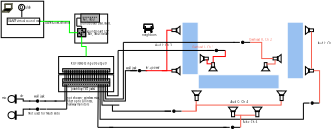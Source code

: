 <?xml version="1.0" encoding="UTF-8"?>
<dia:diagram xmlns:dia="http://www.lysator.liu.se/~alla/dia/">
  <dia:layer name="Background" visible="true" connectable="true"/>
  <dia:layer name="Background" visible="true" connectable="true" active="true">
    <dia:object type="Standard - Box" version="0" id="O0">
      <dia:attribute name="obj_pos">
        <dia:point val="50,2"/>
      </dia:attribute>
      <dia:attribute name="obj_bb">
        <dia:rectangle val="49.95,1.95;54.05,15.05"/>
      </dia:attribute>
      <dia:attribute name="elem_corner">
        <dia:point val="50,2"/>
      </dia:attribute>
      <dia:attribute name="elem_width">
        <dia:real val="4"/>
      </dia:attribute>
      <dia:attribute name="elem_height">
        <dia:real val="13"/>
      </dia:attribute>
      <dia:attribute name="border_color">
        <dia:color val="#ffffffff"/>
      </dia:attribute>
      <dia:attribute name="inner_color">
        <dia:color val="#99c1f1ff"/>
      </dia:attribute>
      <dia:attribute name="show_background">
        <dia:boolean val="true"/>
      </dia:attribute>
    </dia:object>
    <dia:object type="Standard - Box" version="0" id="O1">
      <dia:attribute name="obj_pos">
        <dia:point val="54,15"/>
      </dia:attribute>
      <dia:attribute name="obj_bb">
        <dia:rectangle val="53.95,14.95;74.05,18.55"/>
      </dia:attribute>
      <dia:attribute name="elem_corner">
        <dia:point val="54,15"/>
      </dia:attribute>
      <dia:attribute name="elem_width">
        <dia:real val="20"/>
      </dia:attribute>
      <dia:attribute name="elem_height">
        <dia:real val="3.5"/>
      </dia:attribute>
      <dia:attribute name="border_color">
        <dia:color val="#ffffffff"/>
      </dia:attribute>
      <dia:attribute name="inner_color">
        <dia:color val="#99c1f1ff"/>
      </dia:attribute>
      <dia:attribute name="show_background">
        <dia:boolean val="true"/>
      </dia:attribute>
    </dia:object>
    <dia:object type="Standard - Box" version="0" id="O2">
      <dia:attribute name="obj_pos">
        <dia:point val="76,2"/>
      </dia:attribute>
      <dia:attribute name="obj_bb">
        <dia:rectangle val="75.95,1.95;80.05,16.05"/>
      </dia:attribute>
      <dia:attribute name="elem_corner">
        <dia:point val="76,2"/>
      </dia:attribute>
      <dia:attribute name="elem_width">
        <dia:real val="4"/>
      </dia:attribute>
      <dia:attribute name="elem_height">
        <dia:real val="14"/>
      </dia:attribute>
      <dia:attribute name="border_color">
        <dia:color val="#ffffffff"/>
      </dia:attribute>
      <dia:attribute name="inner_color">
        <dia:color val="#99c1f1ff"/>
      </dia:attribute>
      <dia:attribute name="show_background">
        <dia:boolean val="true"/>
      </dia:attribute>
    </dia:object>
  </dia:layer>
  <dia:layer name="Background" visible="true" connectable="true">
    <dia:object type="Standard - Box" version="0" id="O3">
      <dia:attribute name="obj_pos">
        <dia:point val="19.5,10.5"/>
      </dia:attribute>
      <dia:attribute name="obj_bb">
        <dia:rectangle val="19.45,10.45;33.15,14.75"/>
      </dia:attribute>
      <dia:attribute name="elem_corner">
        <dia:point val="19.5,10.5"/>
      </dia:attribute>
      <dia:attribute name="elem_width">
        <dia:real val="13.6"/>
      </dia:attribute>
      <dia:attribute name="elem_height">
        <dia:real val="4.2"/>
      </dia:attribute>
      <dia:attribute name="inner_color">
        <dia:color val="#ffffff00"/>
      </dia:attribute>
      <dia:attribute name="show_background">
        <dia:boolean val="true"/>
      </dia:attribute>
    </dia:object>
    <dia:object type="Standard - Box" version="0" id="O4">
      <dia:attribute name="obj_pos">
        <dia:point val="19.5,15"/>
      </dia:attribute>
      <dia:attribute name="obj_bb">
        <dia:rectangle val="19.45,14.95;33.15,19.25"/>
      </dia:attribute>
      <dia:attribute name="elem_corner">
        <dia:point val="19.5,15"/>
      </dia:attribute>
      <dia:attribute name="elem_width">
        <dia:real val="13.6"/>
      </dia:attribute>
      <dia:attribute name="elem_height">
        <dia:real val="4.2"/>
      </dia:attribute>
      <dia:attribute name="inner_color">
        <dia:color val="#ffffff00"/>
      </dia:attribute>
      <dia:attribute name="show_background">
        <dia:boolean val="true"/>
      </dia:attribute>
    </dia:object>
    <dia:object type="Standard - Box" version="0" id="O5">
      <dia:attribute name="obj_pos">
        <dia:point val="5.309,-3.175"/>
      </dia:attribute>
      <dia:attribute name="obj_bb">
        <dia:rectangle val="5.259,-3.225;15.86,5.875"/>
      </dia:attribute>
      <dia:attribute name="elem_corner">
        <dia:point val="5.309,-3.175"/>
      </dia:attribute>
      <dia:attribute name="elem_width">
        <dia:real val="10.5"/>
      </dia:attribute>
      <dia:attribute name="elem_height">
        <dia:real val="9"/>
      </dia:attribute>
      <dia:attribute name="inner_color">
        <dia:color val="#ffffff00"/>
      </dia:attribute>
      <dia:attribute name="show_background">
        <dia:boolean val="true"/>
      </dia:attribute>
    </dia:object>
    <dia:object type="Standard - Box" version="0" id="O6">
      <dia:attribute name="obj_pos">
        <dia:point val="23.5,0"/>
      </dia:attribute>
      <dia:attribute name="obj_bb">
        <dia:rectangle val="23.45,-0.05;31.665,7.219"/>
      </dia:attribute>
      <dia:attribute name="elem_corner">
        <dia:point val="23.5,0"/>
      </dia:attribute>
      <dia:attribute name="elem_width">
        <dia:real val="8.115"/>
      </dia:attribute>
      <dia:attribute name="elem_height">
        <dia:real val="7.169"/>
      </dia:attribute>
      <dia:attribute name="inner_color">
        <dia:color val="#ffffff00"/>
      </dia:attribute>
      <dia:attribute name="show_background">
        <dia:boolean val="true"/>
      </dia:attribute>
    </dia:object>
    <dia:object type="Network - Patch Panel" version="1" id="O7">
      <dia:attribute name="obj_pos">
        <dia:point val="20.5,16"/>
      </dia:attribute>
      <dia:attribute name="obj_bb">
        <dia:rectangle val="20.42,15.92;32.234,16.903"/>
      </dia:attribute>
      <dia:attribute name="meta">
        <dia:composite type="dict"/>
      </dia:attribute>
      <dia:attribute name="elem_corner">
        <dia:point val="20.5,16"/>
      </dia:attribute>
      <dia:attribute name="elem_width">
        <dia:real val="11.654"/>
      </dia:attribute>
      <dia:attribute name="elem_height">
        <dia:real val="0.823"/>
      </dia:attribute>
      <dia:attribute name="line_width">
        <dia:real val="0.1"/>
      </dia:attribute>
      <dia:attribute name="line_colour">
        <dia:color val="#000000ff"/>
      </dia:attribute>
      <dia:attribute name="fill_colour">
        <dia:color val="#ffffff00"/>
      </dia:attribute>
      <dia:attribute name="show_background">
        <dia:boolean val="true"/>
      </dia:attribute>
      <dia:attribute name="line_style">
        <dia:enum val="0"/>
        <dia:real val="1"/>
      </dia:attribute>
      <dia:attribute name="flip_horizontal">
        <dia:boolean val="false"/>
      </dia:attribute>
      <dia:attribute name="flip_vertical">
        <dia:boolean val="false"/>
      </dia:attribute>
      <dia:attribute name="subscale">
        <dia:real val="1"/>
      </dia:attribute>
    </dia:object>
    <dia:object type="Network - Patch Panel" version="1" id="O8">
      <dia:attribute name="obj_pos">
        <dia:point val="20.5,17"/>
      </dia:attribute>
      <dia:attribute name="obj_bb">
        <dia:rectangle val="20.42,16.92;32.234,17.903"/>
      </dia:attribute>
      <dia:attribute name="meta">
        <dia:composite type="dict"/>
      </dia:attribute>
      <dia:attribute name="elem_corner">
        <dia:point val="20.5,17"/>
      </dia:attribute>
      <dia:attribute name="elem_width">
        <dia:real val="11.654"/>
      </dia:attribute>
      <dia:attribute name="elem_height">
        <dia:real val="0.823"/>
      </dia:attribute>
      <dia:attribute name="line_width">
        <dia:real val="0.1"/>
      </dia:attribute>
      <dia:attribute name="line_colour">
        <dia:color val="#000000ff"/>
      </dia:attribute>
      <dia:attribute name="fill_colour">
        <dia:color val="#ffffff00"/>
      </dia:attribute>
      <dia:attribute name="show_background">
        <dia:boolean val="true"/>
      </dia:attribute>
      <dia:attribute name="line_style">
        <dia:enum val="0"/>
        <dia:real val="1"/>
      </dia:attribute>
      <dia:attribute name="flip_horizontal">
        <dia:boolean val="false"/>
      </dia:attribute>
      <dia:attribute name="flip_vertical">
        <dia:boolean val="false"/>
      </dia:attribute>
      <dia:attribute name="subscale">
        <dia:real val="1"/>
      </dia:attribute>
    </dia:object>
    <dia:object type="Network - Hub" version="1" id="O9">
      <dia:attribute name="obj_pos">
        <dia:point val="25,-0.012"/>
      </dia:attribute>
      <dia:attribute name="obj_bb">
        <dia:rectangle val="24.92,-0.092;29.68,3.114"/>
      </dia:attribute>
      <dia:attribute name="meta">
        <dia:composite type="dict"/>
      </dia:attribute>
      <dia:attribute name="elem_corner">
        <dia:point val="25,-0.012"/>
      </dia:attribute>
      <dia:attribute name="elem_width">
        <dia:real val="4.6"/>
      </dia:attribute>
      <dia:attribute name="elem_height">
        <dia:real val="2.024"/>
      </dia:attribute>
      <dia:attribute name="line_width">
        <dia:real val="0.1"/>
      </dia:attribute>
      <dia:attribute name="line_colour">
        <dia:color val="#000000ff"/>
      </dia:attribute>
      <dia:attribute name="fill_colour">
        <dia:color val="#ffffff00"/>
      </dia:attribute>
      <dia:attribute name="show_background">
        <dia:boolean val="true"/>
      </dia:attribute>
      <dia:attribute name="line_style">
        <dia:enum val="0"/>
        <dia:real val="1"/>
      </dia:attribute>
      <dia:attribute name="padding">
        <dia:real val="0.1"/>
      </dia:attribute>
      <dia:attribute name="text">
        <dia:composite type="text">
          <dia:attribute name="string">
            <dia:string>##</dia:string>
          </dia:attribute>
          <dia:attribute name="font">
            <dia:font family="sans" style="0" name="Helvetica"/>
          </dia:attribute>
          <dia:attribute name="height">
            <dia:real val="0.8"/>
          </dia:attribute>
          <dia:attribute name="pos">
            <dia:point val="27.3,2.824"/>
          </dia:attribute>
          <dia:attribute name="color">
            <dia:color val="#000000ff"/>
          </dia:attribute>
          <dia:attribute name="alignment">
            <dia:enum val="1"/>
          </dia:attribute>
        </dia:composite>
      </dia:attribute>
      <dia:attribute name="text_fitting">
        <dia:enum val="0"/>
      </dia:attribute>
      <dia:attribute name="flip_horizontal">
        <dia:boolean val="false"/>
      </dia:attribute>
      <dia:attribute name="flip_vertical">
        <dia:boolean val="false"/>
      </dia:attribute>
      <dia:attribute name="subscale">
        <dia:real val="1"/>
      </dia:attribute>
    </dia:object>
    <dia:object type="Network - Router Symbol" version="1" id="O10">
      <dia:attribute name="obj_pos">
        <dia:point val="24.2,3.6"/>
      </dia:attribute>
      <dia:attribute name="obj_bb">
        <dia:rectangle val="24.1,3.5;26.3,5.7"/>
      </dia:attribute>
      <dia:attribute name="meta">
        <dia:composite type="dict"/>
      </dia:attribute>
      <dia:attribute name="elem_corner">
        <dia:point val="24.2,3.6"/>
      </dia:attribute>
      <dia:attribute name="elem_width">
        <dia:real val="2"/>
      </dia:attribute>
      <dia:attribute name="elem_height">
        <dia:real val="2"/>
      </dia:attribute>
      <dia:attribute name="line_width">
        <dia:real val="0.1"/>
      </dia:attribute>
      <dia:attribute name="line_colour">
        <dia:color val="#000000ff"/>
      </dia:attribute>
      <dia:attribute name="fill_colour">
        <dia:color val="#ffffff00"/>
      </dia:attribute>
      <dia:attribute name="show_background">
        <dia:boolean val="true"/>
      </dia:attribute>
      <dia:attribute name="line_style">
        <dia:enum val="0"/>
        <dia:real val="1"/>
      </dia:attribute>
      <dia:attribute name="flip_horizontal">
        <dia:boolean val="false"/>
      </dia:attribute>
      <dia:attribute name="flip_vertical">
        <dia:boolean val="false"/>
      </dia:attribute>
      <dia:attribute name="subscale">
        <dia:real val="1"/>
      </dia:attribute>
    </dia:object>
    <dia:object type="Network - Digitizing Board" version="1" id="O11">
      <dia:attribute name="obj_pos">
        <dia:point val="40.5,2.5"/>
      </dia:attribute>
      <dia:attribute name="obj_bb">
        <dia:rectangle val="40.388,2.4;42.965,4.6"/>
      </dia:attribute>
      <dia:attribute name="meta">
        <dia:composite type="dict"/>
      </dia:attribute>
      <dia:attribute name="elem_corner">
        <dia:point val="40.5,2.5"/>
      </dia:attribute>
      <dia:attribute name="elem_width">
        <dia:real val="2.353"/>
      </dia:attribute>
      <dia:attribute name="elem_height">
        <dia:real val="2.0"/>
      </dia:attribute>
      <dia:attribute name="line_width">
        <dia:real val="0.1"/>
      </dia:attribute>
      <dia:attribute name="line_colour">
        <dia:color val="#000000ff"/>
      </dia:attribute>
      <dia:attribute name="fill_colour">
        <dia:color val="#ffffff00"/>
      </dia:attribute>
      <dia:attribute name="show_background">
        <dia:boolean val="true"/>
      </dia:attribute>
      <dia:attribute name="line_style">
        <dia:enum val="0"/>
        <dia:real val="1"/>
      </dia:attribute>
      <dia:attribute name="flip_horizontal">
        <dia:boolean val="false"/>
      </dia:attribute>
      <dia:attribute name="flip_vertical">
        <dia:boolean val="false"/>
      </dia:attribute>
      <dia:attribute name="subscale">
        <dia:real val="1"/>
      </dia:attribute>
    </dia:object>
    <dia:object type="Standard - Text" version="1" id="O12">
      <dia:attribute name="obj_pos">
        <dia:point val="26.421,4.568"/>
      </dia:attribute>
      <dia:attribute name="obj_bb">
        <dia:rectangle val="26.421,3.883;31.459,4.758"/>
      </dia:attribute>
      <dia:attribute name="text">
        <dia:composite type="text">
          <dia:attribute name="string">
            <dia:string>#soundboard DSP#</dia:string>
          </dia:attribute>
          <dia:attribute name="font">
            <dia:font family="sans" style="0" name="Helvetica"/>
          </dia:attribute>
          <dia:attribute name="height">
            <dia:real val="0.8"/>
          </dia:attribute>
          <dia:attribute name="pos">
            <dia:point val="26.421,4.568"/>
          </dia:attribute>
          <dia:attribute name="color">
            <dia:color val="#000000ff"/>
          </dia:attribute>
          <dia:attribute name="alignment">
            <dia:enum val="0"/>
          </dia:attribute>
        </dia:composite>
      </dia:attribute>
      <dia:attribute name="valign">
        <dia:enum val="3"/>
      </dia:attribute>
    </dia:object>
    <dia:object type="Standard - Text" version="1" id="O13">
      <dia:attribute name="obj_pos">
        <dia:point val="24.8,2.6"/>
      </dia:attribute>
      <dia:attribute name="obj_bb">
        <dia:rectangle val="24.8,1.915;31.405,2.79"/>
      </dia:attribute>
      <dia:attribute name="text">
        <dia:composite type="text">
          <dia:attribute name="string">
            <dia:string>#soundboard DAC/ADC#</dia:string>
          </dia:attribute>
          <dia:attribute name="font">
            <dia:font family="sans" style="0" name="Helvetica"/>
          </dia:attribute>
          <dia:attribute name="height">
            <dia:real val="0.8"/>
          </dia:attribute>
          <dia:attribute name="pos">
            <dia:point val="24.8,2.6"/>
          </dia:attribute>
          <dia:attribute name="color">
            <dia:color val="#000000ff"/>
          </dia:attribute>
          <dia:attribute name="alignment">
            <dia:enum val="0"/>
          </dia:attribute>
        </dia:composite>
      </dia:attribute>
      <dia:attribute name="valign">
        <dia:enum val="3"/>
      </dia:attribute>
    </dia:object>
    <dia:object type="Standard - Text" version="1" id="O14">
      <dia:attribute name="obj_pos">
        <dia:point val="25.4,1.6"/>
      </dia:attribute>
      <dia:attribute name="obj_bb">
        <dia:rectangle val="25.4,0.915;28.407,1.79"/>
      </dia:attribute>
      <dia:attribute name="text">
        <dia:composite type="text">
          <dia:attribute name="string">
            <dia:string>#16in, 8out#</dia:string>
          </dia:attribute>
          <dia:attribute name="font">
            <dia:font family="sans" style="0" name="Helvetica"/>
          </dia:attribute>
          <dia:attribute name="height">
            <dia:real val="0.8"/>
          </dia:attribute>
          <dia:attribute name="pos">
            <dia:point val="25.4,1.6"/>
          </dia:attribute>
          <dia:attribute name="color">
            <dia:color val="#000000ff"/>
          </dia:attribute>
          <dia:attribute name="alignment">
            <dia:enum val="0"/>
          </dia:attribute>
        </dia:composite>
      </dia:attribute>
      <dia:attribute name="valign">
        <dia:enum val="3"/>
      </dia:attribute>
    </dia:object>
    <dia:object type="Standard - Text" version="1" id="O15">
      <dia:attribute name="obj_pos">
        <dia:point val="22.6,18.8"/>
      </dia:attribute>
      <dia:attribute name="obj_bb">
        <dia:rectangle val="22.6,18.115;28.795,18.99"/>
      </dia:attribute>
      <dia:attribute name="text">
        <dia:composite type="text">
          <dia:attribute name="string">
            <dia:string>#patchbay (1/4" jacks)#</dia:string>
          </dia:attribute>
          <dia:attribute name="font">
            <dia:font family="sans" style="0" name="Helvetica"/>
          </dia:attribute>
          <dia:attribute name="height">
            <dia:real val="0.8"/>
          </dia:attribute>
          <dia:attribute name="pos">
            <dia:point val="22.6,18.8"/>
          </dia:attribute>
          <dia:attribute name="color">
            <dia:color val="#000000ff"/>
          </dia:attribute>
          <dia:attribute name="alignment">
            <dia:enum val="0"/>
          </dia:attribute>
        </dia:composite>
      </dia:attribute>
      <dia:attribute name="valign">
        <dia:enum val="3"/>
      </dia:attribute>
    </dia:object>
    <dia:group>
      <dia:attribute name="meta">
        <dia:composite type="dict"/>
      </dia:attribute>
      <dia:attribute name="matrix"/>
      <dia:object type="Electrical - SocketGround r" version="1" id="O16">
        <dia:attribute name="obj_pos">
          <dia:point val="38,13"/>
        </dia:attribute>
        <dia:attribute name="obj_bb">
          <dia:rectangle val="38,13;40,15"/>
        </dia:attribute>
        <dia:attribute name="meta">
          <dia:composite type="dict"/>
        </dia:attribute>
        <dia:attribute name="elem_corner">
          <dia:point val="38,13"/>
        </dia:attribute>
        <dia:attribute name="elem_width">
          <dia:real val="2"/>
        </dia:attribute>
        <dia:attribute name="elem_height">
          <dia:real val="2"/>
        </dia:attribute>
        <dia:attribute name="line_width">
          <dia:real val="0.1"/>
        </dia:attribute>
        <dia:attribute name="line_colour">
          <dia:color val="#000000ff"/>
        </dia:attribute>
        <dia:attribute name="fill_colour">
          <dia:color val="#ffffff00"/>
        </dia:attribute>
        <dia:attribute name="show_background">
          <dia:boolean val="true"/>
        </dia:attribute>
        <dia:attribute name="line_style">
          <dia:enum val="0"/>
          <dia:real val="1"/>
        </dia:attribute>
        <dia:attribute name="padding">
          <dia:real val="0.1"/>
        </dia:attribute>
        <dia:attribute name="text">
          <dia:composite type="text">
            <dia:attribute name="string">
              <dia:string>##</dia:string>
            </dia:attribute>
            <dia:attribute name="font">
              <dia:font family="sans" style="0" name="Helvetica"/>
            </dia:attribute>
            <dia:attribute name="height">
              <dia:real val="0.8"/>
            </dia:attribute>
            <dia:attribute name="pos">
              <dia:point val="39.7,14.32"/>
            </dia:attribute>
            <dia:attribute name="color">
              <dia:color val="#000000ff"/>
            </dia:attribute>
            <dia:attribute name="alignment">
              <dia:enum val="0"/>
            </dia:attribute>
          </dia:composite>
        </dia:attribute>
        <dia:attribute name="text_fitting">
          <dia:enum val="0"/>
        </dia:attribute>
        <dia:attribute name="flip_horizontal">
          <dia:boolean val="false"/>
        </dia:attribute>
        <dia:attribute name="flip_vertical">
          <dia:boolean val="false"/>
        </dia:attribute>
        <dia:attribute name="subscale">
          <dia:real val="1"/>
        </dia:attribute>
      </dia:object>
      <dia:object type="Standard - Ellipse" version="0" id="O17">
        <dia:attribute name="obj_pos">
          <dia:point val="39.2,13.7"/>
        </dia:attribute>
        <dia:attribute name="obj_bb">
          <dia:rectangle val="39.15,13.65;39.85,14.35"/>
        </dia:attribute>
        <dia:attribute name="elem_corner">
          <dia:point val="39.2,13.7"/>
        </dia:attribute>
        <dia:attribute name="elem_width">
          <dia:real val="0.6"/>
        </dia:attribute>
        <dia:attribute name="elem_height">
          <dia:real val="0.6"/>
        </dia:attribute>
        <dia:attribute name="inner_color">
          <dia:color val="#000000ff"/>
        </dia:attribute>
        <dia:attribute name="aspect">
          <dia:enum val="2"/>
        </dia:attribute>
      </dia:object>
      <dia:object type="Standard - Line" version="0" id="O18">
        <dia:attribute name="obj_pos">
          <dia:point val="38.8,14"/>
        </dia:attribute>
        <dia:attribute name="obj_bb">
          <dia:rectangle val="37.15,13.95;38.85,14.05"/>
        </dia:attribute>
        <dia:attribute name="conn_endpoints">
          <dia:point val="38.8,14"/>
          <dia:point val="37.2,14"/>
        </dia:attribute>
        <dia:attribute name="numcp">
          <dia:int val="1"/>
        </dia:attribute>
      </dia:object>
      <dia:object type="Standard - Line" version="0" id="O19">
        <dia:attribute name="obj_pos">
          <dia:point val="39.85,14"/>
        </dia:attribute>
        <dia:attribute name="obj_bb">
          <dia:rectangle val="39.8,13.95;41.45,14.05"/>
        </dia:attribute>
        <dia:attribute name="conn_endpoints">
          <dia:point val="39.85,14"/>
          <dia:point val="41.4,14"/>
        </dia:attribute>
        <dia:attribute name="numcp">
          <dia:int val="1"/>
        </dia:attribute>
      </dia:object>
    </dia:group>
    <dia:object type="Circuit - Speaker (European)" version="1" id="O20">
      <dia:attribute name="obj_pos">
        <dia:point val="47.5,13"/>
      </dia:attribute>
      <dia:attribute name="obj_bb">
        <dia:rectangle val="47.4,12.792;49.6,15.208"/>
      </dia:attribute>
      <dia:attribute name="meta">
        <dia:composite type="dict"/>
      </dia:attribute>
      <dia:attribute name="elem_corner">
        <dia:point val="47.5,13"/>
      </dia:attribute>
      <dia:attribute name="elem_width">
        <dia:real val="2"/>
      </dia:attribute>
      <dia:attribute name="elem_height">
        <dia:real val="2"/>
      </dia:attribute>
      <dia:attribute name="line_width">
        <dia:real val="0.1"/>
      </dia:attribute>
      <dia:attribute name="line_colour">
        <dia:color val="#000000ff"/>
      </dia:attribute>
      <dia:attribute name="fill_colour">
        <dia:color val="#ffffff00"/>
      </dia:attribute>
      <dia:attribute name="show_background">
        <dia:boolean val="true"/>
      </dia:attribute>
      <dia:attribute name="line_style">
        <dia:enum val="0"/>
        <dia:real val="1"/>
      </dia:attribute>
      <dia:attribute name="flip_horizontal">
        <dia:boolean val="false"/>
      </dia:attribute>
      <dia:attribute name="flip_vertical">
        <dia:boolean val="false"/>
      </dia:attribute>
      <dia:attribute name="subscale">
        <dia:real val="1"/>
      </dia:attribute>
    </dia:object>
    <dia:group>
      <dia:attribute name="meta">
        <dia:composite type="dict"/>
      </dia:attribute>
      <dia:attribute name="matrix"/>
      <dia:object type="Electrical - SocketGround r" version="1" id="O21">
        <dia:attribute name="obj_pos">
          <dia:point val="46.5,23"/>
        </dia:attribute>
        <dia:attribute name="obj_bb">
          <dia:rectangle val="46.5,23;48.5,25"/>
        </dia:attribute>
        <dia:attribute name="meta">
          <dia:composite type="dict"/>
        </dia:attribute>
        <dia:attribute name="elem_corner">
          <dia:point val="46.5,23"/>
        </dia:attribute>
        <dia:attribute name="elem_width">
          <dia:real val="2"/>
        </dia:attribute>
        <dia:attribute name="elem_height">
          <dia:real val="2"/>
        </dia:attribute>
        <dia:attribute name="line_width">
          <dia:real val="0.1"/>
        </dia:attribute>
        <dia:attribute name="line_colour">
          <dia:color val="#000000ff"/>
        </dia:attribute>
        <dia:attribute name="fill_colour">
          <dia:color val="#ffffff00"/>
        </dia:attribute>
        <dia:attribute name="show_background">
          <dia:boolean val="true"/>
        </dia:attribute>
        <dia:attribute name="line_style">
          <dia:enum val="0"/>
          <dia:real val="1"/>
        </dia:attribute>
        <dia:attribute name="padding">
          <dia:real val="0.1"/>
        </dia:attribute>
        <dia:attribute name="text">
          <dia:composite type="text">
            <dia:attribute name="string">
              <dia:string>##</dia:string>
            </dia:attribute>
            <dia:attribute name="font">
              <dia:font family="sans" style="0" name="Helvetica"/>
            </dia:attribute>
            <dia:attribute name="height">
              <dia:real val="0.8"/>
            </dia:attribute>
            <dia:attribute name="pos">
              <dia:point val="48.2,24.32"/>
            </dia:attribute>
            <dia:attribute name="color">
              <dia:color val="#000000ff"/>
            </dia:attribute>
            <dia:attribute name="alignment">
              <dia:enum val="0"/>
            </dia:attribute>
          </dia:composite>
        </dia:attribute>
        <dia:attribute name="text_fitting">
          <dia:enum val="0"/>
        </dia:attribute>
        <dia:attribute name="flip_horizontal">
          <dia:boolean val="false"/>
        </dia:attribute>
        <dia:attribute name="flip_vertical">
          <dia:boolean val="false"/>
        </dia:attribute>
        <dia:attribute name="subscale">
          <dia:real val="1"/>
        </dia:attribute>
      </dia:object>
      <dia:object type="Standard - Ellipse" version="0" id="O22">
        <dia:attribute name="obj_pos">
          <dia:point val="47.7,23.7"/>
        </dia:attribute>
        <dia:attribute name="obj_bb">
          <dia:rectangle val="47.65,23.65;48.35,24.35"/>
        </dia:attribute>
        <dia:attribute name="elem_corner">
          <dia:point val="47.7,23.7"/>
        </dia:attribute>
        <dia:attribute name="elem_width">
          <dia:real val="0.6"/>
        </dia:attribute>
        <dia:attribute name="elem_height">
          <dia:real val="0.6"/>
        </dia:attribute>
        <dia:attribute name="inner_color">
          <dia:color val="#000000ff"/>
        </dia:attribute>
        <dia:attribute name="aspect">
          <dia:enum val="2"/>
        </dia:attribute>
      </dia:object>
      <dia:object type="Standard - Line" version="0" id="O23">
        <dia:attribute name="obj_pos">
          <dia:point val="47.3,24"/>
        </dia:attribute>
        <dia:attribute name="obj_bb">
          <dia:rectangle val="45.65,23.95;47.35,24.05"/>
        </dia:attribute>
        <dia:attribute name="conn_endpoints">
          <dia:point val="47.3,24"/>
          <dia:point val="45.7,24"/>
        </dia:attribute>
        <dia:attribute name="numcp">
          <dia:int val="1"/>
        </dia:attribute>
      </dia:object>
      <dia:object type="Standard - Line" version="0" id="O24">
        <dia:attribute name="obj_pos">
          <dia:point val="48.35,24"/>
        </dia:attribute>
        <dia:attribute name="obj_bb">
          <dia:rectangle val="48.3,23.95;49.95,24.05"/>
        </dia:attribute>
        <dia:attribute name="conn_endpoints">
          <dia:point val="48.35,24"/>
          <dia:point val="49.9,24"/>
        </dia:attribute>
        <dia:attribute name="numcp">
          <dia:int val="1"/>
        </dia:attribute>
      </dia:object>
    </dia:group>
    <dia:object type="Standard - Text" version="1" id="O25">
      <dia:attribute name="obj_pos">
        <dia:point val="26.4,5.2"/>
      </dia:attribute>
      <dia:attribute name="obj_bb">
        <dia:rectangle val="26.4,4.515;31.332,5.39"/>
      </dia:attribute>
      <dia:attribute name="text">
        <dia:composite type="text">
          <dia:attribute name="string">
            <dia:string>#(16in, 8out total)#</dia:string>
          </dia:attribute>
          <dia:attribute name="font">
            <dia:font family="sans" style="0" name="Helvetica"/>
          </dia:attribute>
          <dia:attribute name="height">
            <dia:real val="0.8"/>
          </dia:attribute>
          <dia:attribute name="pos">
            <dia:point val="26.4,5.2"/>
          </dia:attribute>
          <dia:attribute name="color">
            <dia:color val="#000000ff"/>
          </dia:attribute>
          <dia:attribute name="alignment">
            <dia:enum val="0"/>
          </dia:attribute>
        </dia:composite>
      </dia:attribute>
      <dia:attribute name="valign">
        <dia:enum val="3"/>
      </dia:attribute>
    </dia:object>
    <dia:object type="Standard - ZigZagLine" version="1" id="O26">
      <dia:attribute name="obj_pos">
        <dia:point val="14.8,1.8"/>
      </dia:attribute>
      <dia:attribute name="obj_bb">
        <dia:rectangle val="14.75,1.75;24.25,4.65"/>
      </dia:attribute>
      <dia:attribute name="orth_points">
        <dia:point val="14.8,1.8"/>
        <dia:point val="22.171,1.8"/>
        <dia:point val="22.171,4.6"/>
        <dia:point val="24.2,4.6"/>
      </dia:attribute>
      <dia:attribute name="orth_orient">
        <dia:enum val="0"/>
        <dia:enum val="1"/>
        <dia:enum val="0"/>
      </dia:attribute>
      <dia:attribute name="autorouting">
        <dia:boolean val="false"/>
      </dia:attribute>
      <dia:attribute name="line_color">
        <dia:color val="#00ff00ff"/>
      </dia:attribute>
      <dia:connections>
        <dia:connection handle="0" to="O37" connection="4"/>
        <dia:connection handle="1" to="O10" connection="0"/>
      </dia:connections>
    </dia:object>
    <dia:object type="Standard - Line" version="0" id="O27">
      <dia:attribute name="obj_pos">
        <dia:point val="25,1"/>
      </dia:attribute>
      <dia:attribute name="obj_bb">
        <dia:rectangle val="23.95,0.95;25.05,1.05"/>
      </dia:attribute>
      <dia:attribute name="conn_endpoints">
        <dia:point val="25,1"/>
        <dia:point val="24,1"/>
      </dia:attribute>
      <dia:attribute name="numcp">
        <dia:int val="1"/>
      </dia:attribute>
    </dia:object>
    <dia:object type="Standard - Line" version="0" id="O28">
      <dia:attribute name="obj_pos">
        <dia:point val="24,1"/>
      </dia:attribute>
      <dia:attribute name="obj_bb">
        <dia:rectangle val="23.95,0.95;24.05,3.05"/>
      </dia:attribute>
      <dia:attribute name="conn_endpoints">
        <dia:point val="24,1"/>
        <dia:point val="24,3"/>
      </dia:attribute>
      <dia:attribute name="numcp">
        <dia:int val="1"/>
      </dia:attribute>
    </dia:object>
    <dia:object type="Standard - Line" version="0" id="O29">
      <dia:attribute name="obj_pos">
        <dia:point val="24,3"/>
      </dia:attribute>
      <dia:attribute name="obj_bb">
        <dia:rectangle val="23.95,2.95;25.25,3.05"/>
      </dia:attribute>
      <dia:attribute name="conn_endpoints">
        <dia:point val="24,3"/>
        <dia:point val="25.2,3"/>
      </dia:attribute>
      <dia:attribute name="numcp">
        <dia:int val="1"/>
      </dia:attribute>
    </dia:object>
    <dia:object type="Standard - Line" version="0" id="O30">
      <dia:attribute name="obj_pos">
        <dia:point val="25.2,3"/>
      </dia:attribute>
      <dia:attribute name="obj_bb">
        <dia:rectangle val="25.15,2.95;25.25,3.65"/>
      </dia:attribute>
      <dia:attribute name="conn_endpoints">
        <dia:point val="25.2,3"/>
        <dia:point val="25.2,3.6"/>
      </dia:attribute>
      <dia:attribute name="numcp">
        <dia:int val="1"/>
      </dia:attribute>
      <dia:connections>
        <dia:connection handle="1" to="O10" connection="1"/>
      </dia:connections>
    </dia:object>
    <dia:object type="Standard - Text" version="1" id="O31">
      <dia:attribute name="obj_pos">
        <dia:point val="16.2,2.4"/>
      </dia:attribute>
      <dia:attribute name="obj_bb">
        <dia:rectangle val="16.2,1.715;22.593,2.59"/>
      </dia:attribute>
      <dia:attribute name="text">
        <dia:composite type="text">
          <dia:attribute name="string">
            <dia:string>#DANTE-over-ethernet#</dia:string>
          </dia:attribute>
          <dia:attribute name="font">
            <dia:font family="sans" style="0" name="Helvetica"/>
          </dia:attribute>
          <dia:attribute name="height">
            <dia:real val="0.8"/>
          </dia:attribute>
          <dia:attribute name="pos">
            <dia:point val="16.2,2.4"/>
          </dia:attribute>
          <dia:attribute name="color">
            <dia:color val="#000000ff"/>
          </dia:attribute>
          <dia:attribute name="alignment">
            <dia:enum val="0"/>
          </dia:attribute>
        </dia:composite>
      </dia:attribute>
      <dia:attribute name="valign">
        <dia:enum val="3"/>
      </dia:attribute>
    </dia:object>
    <dia:object type="Cisco - Laptop" version="1" id="O32">
      <dia:attribute name="obj_pos">
        <dia:point val="5.5,-2.5"/>
      </dia:attribute>
      <dia:attribute name="obj_bb">
        <dia:rectangle val="5.498,-2.502;7.963,-0.499"/>
      </dia:attribute>
      <dia:attribute name="meta">
        <dia:composite type="dict"/>
      </dia:attribute>
      <dia:attribute name="elem_corner">
        <dia:point val="5.5,-2.5"/>
      </dia:attribute>
      <dia:attribute name="elem_width">
        <dia:real val="2.461"/>
      </dia:attribute>
      <dia:attribute name="elem_height">
        <dia:real val="2.0"/>
      </dia:attribute>
      <dia:attribute name="line_width">
        <dia:real val="0.1"/>
      </dia:attribute>
      <dia:attribute name="line_colour">
        <dia:color val="#000000ff"/>
      </dia:attribute>
      <dia:attribute name="fill_colour">
        <dia:color val="#ffffff00"/>
      </dia:attribute>
      <dia:attribute name="show_background">
        <dia:boolean val="true"/>
      </dia:attribute>
      <dia:attribute name="line_style">
        <dia:enum val="0"/>
        <dia:real val="1"/>
      </dia:attribute>
      <dia:attribute name="flip_horizontal">
        <dia:boolean val="false"/>
      </dia:attribute>
      <dia:attribute name="flip_vertical">
        <dia:boolean val="false"/>
      </dia:attribute>
      <dia:attribute name="subscale">
        <dia:real val="1"/>
      </dia:attribute>
    </dia:object>
    <dia:object type="Standard - Text" version="1" id="O33">
      <dia:attribute name="obj_pos">
        <dia:point val="11.2,-1.4"/>
      </dia:attribute>
      <dia:attribute name="obj_bb">
        <dia:rectangle val="11.2,-2.085;12.51,-1.21"/>
      </dia:attribute>
      <dia:attribute name="text">
        <dia:composite type="text">
          <dia:attribute name="string">
            <dia:string>#qlab#</dia:string>
          </dia:attribute>
          <dia:attribute name="font">
            <dia:font family="sans" style="0" name="Helvetica"/>
          </dia:attribute>
          <dia:attribute name="height">
            <dia:real val="0.8"/>
          </dia:attribute>
          <dia:attribute name="pos">
            <dia:point val="11.2,-1.4"/>
          </dia:attribute>
          <dia:attribute name="color">
            <dia:color val="#000000ff"/>
          </dia:attribute>
          <dia:attribute name="alignment">
            <dia:enum val="0"/>
          </dia:attribute>
        </dia:composite>
      </dia:attribute>
      <dia:attribute name="valign">
        <dia:enum val="3"/>
      </dia:attribute>
    </dia:object>
    <dia:object type="Standard - Line" version="0" id="O34">
      <dia:attribute name="obj_pos">
        <dia:point val="10.4,-1"/>
      </dia:attribute>
      <dia:attribute name="obj_bb">
        <dia:rectangle val="10.35,-1.05;10.45,0.85"/>
      </dia:attribute>
      <dia:attribute name="conn_endpoints">
        <dia:point val="10.4,-1"/>
        <dia:point val="10.4,0.8"/>
      </dia:attribute>
      <dia:attribute name="numcp">
        <dia:int val="1"/>
      </dia:attribute>
    </dia:object>
    <dia:group>
      <dia:attribute name="meta">
        <dia:composite type="dict"/>
      </dia:attribute>
      <dia:attribute name="matrix"/>
      <dia:object type="Standard - Ellipse" version="0" id="O35">
        <dia:attribute name="obj_pos">
          <dia:point val="9.6,-2.4"/>
        </dia:attribute>
        <dia:attribute name="obj_bb">
          <dia:rectangle val="9.55,-2.45;11.15,-0.85"/>
        </dia:attribute>
        <dia:attribute name="elem_corner">
          <dia:point val="9.6,-2.4"/>
        </dia:attribute>
        <dia:attribute name="elem_width">
          <dia:real val="1.5"/>
        </dia:attribute>
        <dia:attribute name="elem_height">
          <dia:real val="1.5"/>
        </dia:attribute>
        <dia:attribute name="inner_color">
          <dia:color val="#ffffff00"/>
        </dia:attribute>
        <dia:attribute name="aspect">
          <dia:enum val="2"/>
        </dia:attribute>
      </dia:object>
      <dia:object type="Standard - Text" version="1" id="O36">
        <dia:attribute name="obj_pos">
          <dia:point val="10.3,-1.6"/>
        </dia:attribute>
        <dia:attribute name="obj_bb">
          <dia:rectangle val="9.856,-2.429;10.743,-0.771"/>
        </dia:attribute>
        <dia:attribute name="text">
          <dia:composite type="text">
            <dia:attribute name="string">
              <dia:string>#Q#</dia:string>
            </dia:attribute>
            <dia:attribute name="font">
              <dia:font family="MathJax_AMS" style="80" name="Courier"/>
            </dia:attribute>
            <dia:attribute name="height">
              <dia:real val="1.411"/>
            </dia:attribute>
            <dia:attribute name="pos">
              <dia:point val="10.3,-1.296"/>
            </dia:attribute>
            <dia:attribute name="color">
              <dia:color val="#000000ff"/>
            </dia:attribute>
            <dia:attribute name="alignment">
              <dia:enum val="1"/>
            </dia:attribute>
          </dia:composite>
        </dia:attribute>
        <dia:attribute name="valign">
          <dia:enum val="2"/>
        </dia:attribute>
      </dia:object>
    </dia:group>
    <dia:object type="Standard - Box" version="0" id="O37">
      <dia:attribute name="obj_pos">
        <dia:point val="6.8,1"/>
      </dia:attribute>
      <dia:attribute name="obj_bb">
        <dia:rectangle val="6.75,0.95;14.85,2.65"/>
      </dia:attribute>
      <dia:attribute name="elem_corner">
        <dia:point val="6.8,1"/>
      </dia:attribute>
      <dia:attribute name="elem_width">
        <dia:real val="8"/>
      </dia:attribute>
      <dia:attribute name="elem_height">
        <dia:real val="1.6"/>
      </dia:attribute>
      <dia:attribute name="inner_color">
        <dia:color val="#ffffff00"/>
      </dia:attribute>
      <dia:attribute name="show_background">
        <dia:boolean val="true"/>
      </dia:attribute>
    </dia:object>
    <dia:object type="Standard - Text" version="1" id="O38">
      <dia:attribute name="obj_pos">
        <dia:point val="7,2"/>
      </dia:attribute>
      <dia:attribute name="obj_bb">
        <dia:rectangle val="7,1.315;14.66,2.19"/>
      </dia:attribute>
      <dia:attribute name="text">
        <dia:composite type="text">
          <dia:attribute name="string">
            <dia:string>#DANTE virtual sound card#</dia:string>
          </dia:attribute>
          <dia:attribute name="font">
            <dia:font family="sans" style="0" name="Helvetica"/>
          </dia:attribute>
          <dia:attribute name="height">
            <dia:real val="0.8"/>
          </dia:attribute>
          <dia:attribute name="pos">
            <dia:point val="7,2"/>
          </dia:attribute>
          <dia:attribute name="color">
            <dia:color val="#000000ff"/>
          </dia:attribute>
          <dia:attribute name="alignment">
            <dia:enum val="0"/>
          </dia:attribute>
        </dia:composite>
      </dia:attribute>
      <dia:attribute name="valign">
        <dia:enum val="3"/>
      </dia:attribute>
    </dia:object>
    <dia:object type="Network - Patch Panel" version="1" id="O39">
      <dia:attribute name="obj_pos">
        <dia:point val="20.5,13.5"/>
      </dia:attribute>
      <dia:attribute name="obj_bb">
        <dia:rectangle val="20.42,13.42;32.234,14.403"/>
      </dia:attribute>
      <dia:attribute name="meta">
        <dia:composite type="dict"/>
      </dia:attribute>
      <dia:attribute name="elem_corner">
        <dia:point val="20.5,13.5"/>
      </dia:attribute>
      <dia:attribute name="elem_width">
        <dia:real val="11.654"/>
      </dia:attribute>
      <dia:attribute name="elem_height">
        <dia:real val="0.823"/>
      </dia:attribute>
      <dia:attribute name="line_width">
        <dia:real val="0.1"/>
      </dia:attribute>
      <dia:attribute name="line_colour">
        <dia:color val="#000000ff"/>
      </dia:attribute>
      <dia:attribute name="fill_colour">
        <dia:color val="#ffffff00"/>
      </dia:attribute>
      <dia:attribute name="show_background">
        <dia:boolean val="true"/>
      </dia:attribute>
      <dia:attribute name="line_style">
        <dia:enum val="0"/>
        <dia:real val="1"/>
      </dia:attribute>
      <dia:attribute name="flip_horizontal">
        <dia:boolean val="false"/>
      </dia:attribute>
      <dia:attribute name="flip_vertical">
        <dia:boolean val="false"/>
      </dia:attribute>
      <dia:attribute name="subscale">
        <dia:real val="1"/>
      </dia:attribute>
    </dia:object>
    <dia:object type="Standard - Text" version="1" id="O40">
      <dia:attribute name="obj_pos">
        <dia:point val="22.5,12.5"/>
      </dia:attribute>
      <dia:attribute name="obj_bb">
        <dia:rectangle val="22.5,11.815;30.367,12.69"/>
      </dia:attribute>
      <dia:attribute name="text">
        <dia:composite type="text">
          <dia:attribute name="string">
            <dia:string>#RIO (remote input/output)#</dia:string>
          </dia:attribute>
          <dia:attribute name="font">
            <dia:font family="sans" style="0" name="Helvetica"/>
          </dia:attribute>
          <dia:attribute name="height">
            <dia:real val="0.8"/>
          </dia:attribute>
          <dia:attribute name="pos">
            <dia:point val="22.5,12.5"/>
          </dia:attribute>
          <dia:attribute name="color">
            <dia:color val="#000000ff"/>
          </dia:attribute>
          <dia:attribute name="alignment">
            <dia:enum val="0"/>
          </dia:attribute>
        </dia:composite>
      </dia:attribute>
      <dia:attribute name="valign">
        <dia:enum val="3"/>
      </dia:attribute>
    </dia:object>
    <dia:object type="Standard - Line" version="0" id="O41">
      <dia:attribute name="obj_pos">
        <dia:point val="21.071,16.411"/>
      </dia:attribute>
      <dia:attribute name="obj_bb">
        <dia:rectangle val="21.021,13.861;21.121,16.461"/>
      </dia:attribute>
      <dia:attribute name="conn_endpoints">
        <dia:point val="21.071,16.411"/>
        <dia:point val="21.071,13.911"/>
      </dia:attribute>
      <dia:attribute name="numcp">
        <dia:int val="1"/>
      </dia:attribute>
      <dia:connections>
        <dia:connection handle="0" to="O7" connection="0"/>
        <dia:connection handle="1" to="O39" connection="0"/>
      </dia:connections>
    </dia:object>
    <dia:object type="Standard - Line" version="0" id="O42">
      <dia:attribute name="obj_pos">
        <dia:point val="21.528,13.911"/>
      </dia:attribute>
      <dia:attribute name="obj_bb">
        <dia:rectangle val="21.478,13.861;21.578,16.461"/>
      </dia:attribute>
      <dia:attribute name="conn_endpoints">
        <dia:point val="21.528,13.911"/>
        <dia:point val="21.528,16.411"/>
      </dia:attribute>
      <dia:attribute name="numcp">
        <dia:int val="1"/>
      </dia:attribute>
      <dia:connections>
        <dia:connection handle="0" to="O39" connection="1"/>
        <dia:connection handle="1" to="O7" connection="1"/>
      </dia:connections>
    </dia:object>
    <dia:object type="Standard - Line" version="0" id="O43">
      <dia:attribute name="obj_pos">
        <dia:point val="21.985,13.911"/>
      </dia:attribute>
      <dia:attribute name="obj_bb">
        <dia:rectangle val="21.935,13.861;22.035,16.461"/>
      </dia:attribute>
      <dia:attribute name="conn_endpoints">
        <dia:point val="21.985,13.911"/>
        <dia:point val="21.985,16.411"/>
      </dia:attribute>
      <dia:attribute name="numcp">
        <dia:int val="1"/>
      </dia:attribute>
      <dia:connections>
        <dia:connection handle="0" to="O39" connection="2"/>
        <dia:connection handle="1" to="O7" connection="2"/>
      </dia:connections>
    </dia:object>
    <dia:object type="Standard - Line" version="0" id="O44">
      <dia:attribute name="obj_pos">
        <dia:point val="22.442,13.911"/>
      </dia:attribute>
      <dia:attribute name="obj_bb">
        <dia:rectangle val="22.392,13.861;22.492,16.461"/>
      </dia:attribute>
      <dia:attribute name="conn_endpoints">
        <dia:point val="22.442,13.911"/>
        <dia:point val="22.442,16.411"/>
      </dia:attribute>
      <dia:attribute name="numcp">
        <dia:int val="1"/>
      </dia:attribute>
      <dia:connections>
        <dia:connection handle="0" to="O39" connection="3"/>
        <dia:connection handle="1" to="O7" connection="3"/>
      </dia:connections>
    </dia:object>
    <dia:object type="Standard - Line" version="0" id="O45">
      <dia:attribute name="obj_pos">
        <dia:point val="22.899,16.411"/>
      </dia:attribute>
      <dia:attribute name="obj_bb">
        <dia:rectangle val="22.849,13.861;22.949,16.461"/>
      </dia:attribute>
      <dia:attribute name="conn_endpoints">
        <dia:point val="22.899,16.411"/>
        <dia:point val="22.899,13.911"/>
      </dia:attribute>
      <dia:attribute name="numcp">
        <dia:int val="1"/>
      </dia:attribute>
      <dia:connections>
        <dia:connection handle="0" to="O7" connection="4"/>
        <dia:connection handle="1" to="O39" connection="4"/>
      </dia:connections>
    </dia:object>
    <dia:object type="Standard - Line" version="0" id="O46">
      <dia:attribute name="obj_pos">
        <dia:point val="23.357,13.911"/>
      </dia:attribute>
      <dia:attribute name="obj_bb">
        <dia:rectangle val="23.306,13.861;23.407,16.461"/>
      </dia:attribute>
      <dia:attribute name="conn_endpoints">
        <dia:point val="23.357,13.911"/>
        <dia:point val="23.357,16.411"/>
      </dia:attribute>
      <dia:attribute name="numcp">
        <dia:int val="1"/>
      </dia:attribute>
      <dia:connections>
        <dia:connection handle="0" to="O39" connection="5"/>
        <dia:connection handle="1" to="O7" connection="5"/>
      </dia:connections>
    </dia:object>
    <dia:object type="Standard - Line" version="0" id="O47">
      <dia:attribute name="obj_pos">
        <dia:point val="23.814,16.411"/>
      </dia:attribute>
      <dia:attribute name="obj_bb">
        <dia:rectangle val="23.764,13.861;23.863,16.461"/>
      </dia:attribute>
      <dia:attribute name="conn_endpoints">
        <dia:point val="23.814,16.411"/>
        <dia:point val="23.814,13.911"/>
      </dia:attribute>
      <dia:attribute name="numcp">
        <dia:int val="1"/>
      </dia:attribute>
      <dia:connections>
        <dia:connection handle="0" to="O7" connection="6"/>
        <dia:connection handle="1" to="O39" connection="6"/>
      </dia:connections>
    </dia:object>
    <dia:object type="Standard - Line" version="0" id="O48">
      <dia:attribute name="obj_pos">
        <dia:point val="24.27,13.911"/>
      </dia:attribute>
      <dia:attribute name="obj_bb">
        <dia:rectangle val="24.221,13.861;24.32,16.461"/>
      </dia:attribute>
      <dia:attribute name="conn_endpoints">
        <dia:point val="24.27,13.911"/>
        <dia:point val="24.27,16.411"/>
      </dia:attribute>
      <dia:attribute name="numcp">
        <dia:int val="1"/>
      </dia:attribute>
      <dia:connections>
        <dia:connection handle="0" to="O39" connection="7"/>
        <dia:connection handle="1" to="O7" connection="7"/>
      </dia:connections>
    </dia:object>
    <dia:object type="Standard - Text" version="1" id="O49">
      <dia:attribute name="obj_pos">
        <dia:point val="21.635,18.222"/>
      </dia:attribute>
      <dia:attribute name="obj_bb">
        <dia:rectangle val="21.635,17.837;30.6,18.774"/>
      </dia:attribute>
      <dia:attribute name="text">
        <dia:composite type="text">
          <dia:attribute name="string">
            <dia:string>#yes dia's patchbay symbol just happens to be 24-slots
#</dia:string>
          </dia:attribute>
          <dia:attribute name="font">
            <dia:font family="sans" style="0" name="Helvetica"/>
          </dia:attribute>
          <dia:attribute name="height">
            <dia:real val="0.447"/>
          </dia:attribute>
          <dia:attribute name="pos">
            <dia:point val="21.635,18.222"/>
          </dia:attribute>
          <dia:attribute name="color">
            <dia:color val="#000000ff"/>
          </dia:attribute>
          <dia:attribute name="alignment">
            <dia:enum val="0"/>
          </dia:attribute>
        </dia:composite>
      </dia:attribute>
      <dia:attribute name="valign">
        <dia:enum val="3"/>
      </dia:attribute>
    </dia:object>
    <dia:object type="Standard - Line" version="0" id="O50">
      <dia:attribute name="obj_pos">
        <dia:point val="24.727,13.911"/>
      </dia:attribute>
      <dia:attribute name="obj_bb">
        <dia:rectangle val="24.677,13.861;24.777,16.461"/>
      </dia:attribute>
      <dia:attribute name="conn_endpoints">
        <dia:point val="24.727,13.911"/>
        <dia:point val="24.727,16.411"/>
      </dia:attribute>
      <dia:attribute name="numcp">
        <dia:int val="1"/>
      </dia:attribute>
      <dia:connections>
        <dia:connection handle="0" to="O39" connection="8"/>
        <dia:connection handle="1" to="O7" connection="8"/>
      </dia:connections>
    </dia:object>
    <dia:object type="Standard - Line" version="0" id="O51">
      <dia:attribute name="obj_pos">
        <dia:point val="25.185,13.911"/>
      </dia:attribute>
      <dia:attribute name="obj_bb">
        <dia:rectangle val="25.135,13.861;25.235,16.461"/>
      </dia:attribute>
      <dia:attribute name="conn_endpoints">
        <dia:point val="25.185,13.911"/>
        <dia:point val="25.185,16.411"/>
      </dia:attribute>
      <dia:attribute name="numcp">
        <dia:int val="1"/>
      </dia:attribute>
      <dia:connections>
        <dia:connection handle="0" to="O39" connection="9"/>
        <dia:connection handle="1" to="O7" connection="9"/>
      </dia:connections>
    </dia:object>
    <dia:object type="Standard - Line" version="0" id="O52">
      <dia:attribute name="obj_pos">
        <dia:point val="25.642,13.911"/>
      </dia:attribute>
      <dia:attribute name="obj_bb">
        <dia:rectangle val="25.592,13.861;25.692,16.461"/>
      </dia:attribute>
      <dia:attribute name="conn_endpoints">
        <dia:point val="25.642,13.911"/>
        <dia:point val="25.642,16.411"/>
      </dia:attribute>
      <dia:attribute name="numcp">
        <dia:int val="1"/>
      </dia:attribute>
      <dia:connections>
        <dia:connection handle="0" to="O39" connection="10"/>
        <dia:connection handle="1" to="O7" connection="10"/>
      </dia:connections>
    </dia:object>
    <dia:object type="Standard - Line" version="0" id="O53">
      <dia:attribute name="obj_pos">
        <dia:point val="26.099,13.911"/>
      </dia:attribute>
      <dia:attribute name="obj_bb">
        <dia:rectangle val="26.049,13.861;26.149,16.461"/>
      </dia:attribute>
      <dia:attribute name="conn_endpoints">
        <dia:point val="26.099,13.911"/>
        <dia:point val="26.099,16.411"/>
      </dia:attribute>
      <dia:attribute name="numcp">
        <dia:int val="1"/>
      </dia:attribute>
      <dia:connections>
        <dia:connection handle="0" to="O39" connection="11"/>
        <dia:connection handle="1" to="O7" connection="11"/>
      </dia:connections>
    </dia:object>
    <dia:object type="Standard - Line" version="0" id="O54">
      <dia:attribute name="obj_pos">
        <dia:point val="26.556,13.911"/>
      </dia:attribute>
      <dia:attribute name="obj_bb">
        <dia:rectangle val="26.506,13.861;26.606,16.461"/>
      </dia:attribute>
      <dia:attribute name="conn_endpoints">
        <dia:point val="26.556,13.911"/>
        <dia:point val="26.556,16.411"/>
      </dia:attribute>
      <dia:attribute name="numcp">
        <dia:int val="1"/>
      </dia:attribute>
      <dia:connections>
        <dia:connection handle="0" to="O39" connection="12"/>
        <dia:connection handle="1" to="O7" connection="12"/>
      </dia:connections>
    </dia:object>
    <dia:object type="Standard - Line" version="0" id="O55">
      <dia:attribute name="obj_pos">
        <dia:point val="27.013,13.911"/>
      </dia:attribute>
      <dia:attribute name="obj_bb">
        <dia:rectangle val="26.963,13.861;27.063,16.461"/>
      </dia:attribute>
      <dia:attribute name="conn_endpoints">
        <dia:point val="27.013,13.911"/>
        <dia:point val="27.013,16.411"/>
      </dia:attribute>
      <dia:attribute name="numcp">
        <dia:int val="1"/>
      </dia:attribute>
      <dia:connections>
        <dia:connection handle="0" to="O39" connection="13"/>
        <dia:connection handle="1" to="O7" connection="13"/>
      </dia:connections>
    </dia:object>
    <dia:object type="Standard - Line" version="0" id="O56">
      <dia:attribute name="obj_pos">
        <dia:point val="27.47,13.911"/>
      </dia:attribute>
      <dia:attribute name="obj_bb">
        <dia:rectangle val="27.42,13.861;27.52,16.461"/>
      </dia:attribute>
      <dia:attribute name="conn_endpoints">
        <dia:point val="27.47,13.911"/>
        <dia:point val="27.47,16.411"/>
      </dia:attribute>
      <dia:attribute name="numcp">
        <dia:int val="1"/>
      </dia:attribute>
      <dia:connections>
        <dia:connection handle="0" to="O39" connection="14"/>
        <dia:connection handle="1" to="O7" connection="14"/>
      </dia:connections>
    </dia:object>
    <dia:object type="Standard - Line" version="0" id="O57">
      <dia:attribute name="obj_pos">
        <dia:point val="27.927,13.911"/>
      </dia:attribute>
      <dia:attribute name="obj_bb">
        <dia:rectangle val="27.877,13.861;27.977,16.461"/>
      </dia:attribute>
      <dia:attribute name="conn_endpoints">
        <dia:point val="27.927,13.911"/>
        <dia:point val="27.927,16.411"/>
      </dia:attribute>
      <dia:attribute name="numcp">
        <dia:int val="1"/>
      </dia:attribute>
      <dia:connections>
        <dia:connection handle="0" to="O39" connection="15"/>
        <dia:connection handle="1" to="O7" connection="15"/>
      </dia:connections>
    </dia:object>
    <dia:object type="Standard - Line" version="0" id="O58">
      <dia:attribute name="obj_pos">
        <dia:point val="28.384,13.911"/>
      </dia:attribute>
      <dia:attribute name="obj_bb">
        <dia:rectangle val="28.334,13.861;28.434,16.461"/>
      </dia:attribute>
      <dia:attribute name="conn_endpoints">
        <dia:point val="28.384,13.911"/>
        <dia:point val="28.384,16.411"/>
      </dia:attribute>
      <dia:attribute name="numcp">
        <dia:int val="1"/>
      </dia:attribute>
      <dia:connections>
        <dia:connection handle="0" to="O39" connection="16"/>
        <dia:connection handle="1" to="O7" connection="16"/>
      </dia:connections>
    </dia:object>
    <dia:object type="Standard - Line" version="0" id="O59">
      <dia:attribute name="obj_pos">
        <dia:point val="28.841,13.911"/>
      </dia:attribute>
      <dia:attribute name="obj_bb">
        <dia:rectangle val="28.791,13.861;28.891,16.461"/>
      </dia:attribute>
      <dia:attribute name="conn_endpoints">
        <dia:point val="28.841,13.911"/>
        <dia:point val="28.841,16.411"/>
      </dia:attribute>
      <dia:attribute name="numcp">
        <dia:int val="1"/>
      </dia:attribute>
      <dia:connections>
        <dia:connection handle="0" to="O39" connection="17"/>
        <dia:connection handle="1" to="O7" connection="17"/>
      </dia:connections>
    </dia:object>
    <dia:object type="Standard - Line" version="0" id="O60">
      <dia:attribute name="obj_pos">
        <dia:point val="29.298,13.911"/>
      </dia:attribute>
      <dia:attribute name="obj_bb">
        <dia:rectangle val="29.248,13.861;29.348,16.461"/>
      </dia:attribute>
      <dia:attribute name="conn_endpoints">
        <dia:point val="29.298,13.911"/>
        <dia:point val="29.298,16.411"/>
      </dia:attribute>
      <dia:attribute name="numcp">
        <dia:int val="1"/>
      </dia:attribute>
      <dia:connections>
        <dia:connection handle="0" to="O39" connection="18"/>
        <dia:connection handle="1" to="O7" connection="18"/>
      </dia:connections>
    </dia:object>
    <dia:object type="Standard - Line" version="0" id="O61">
      <dia:attribute name="obj_pos">
        <dia:point val="29.755,13.911"/>
      </dia:attribute>
      <dia:attribute name="obj_bb">
        <dia:rectangle val="29.705,13.861;29.805,16.461"/>
      </dia:attribute>
      <dia:attribute name="conn_endpoints">
        <dia:point val="29.755,13.911"/>
        <dia:point val="29.755,16.411"/>
      </dia:attribute>
      <dia:attribute name="numcp">
        <dia:int val="1"/>
      </dia:attribute>
      <dia:connections>
        <dia:connection handle="0" to="O39" connection="19"/>
        <dia:connection handle="1" to="O7" connection="19"/>
      </dia:connections>
    </dia:object>
    <dia:object type="Standard - Line" version="0" id="O62">
      <dia:attribute name="obj_pos">
        <dia:point val="30.212,13.911"/>
      </dia:attribute>
      <dia:attribute name="obj_bb">
        <dia:rectangle val="30.162,13.861;30.262,16.461"/>
      </dia:attribute>
      <dia:attribute name="conn_endpoints">
        <dia:point val="30.212,13.911"/>
        <dia:point val="30.212,16.411"/>
      </dia:attribute>
      <dia:attribute name="numcp">
        <dia:int val="1"/>
      </dia:attribute>
      <dia:connections>
        <dia:connection handle="0" to="O39" connection="20"/>
        <dia:connection handle="1" to="O7" connection="20"/>
      </dia:connections>
    </dia:object>
    <dia:object type="Standard - Line" version="0" id="O63">
      <dia:attribute name="obj_pos">
        <dia:point val="30.669,13.911"/>
      </dia:attribute>
      <dia:attribute name="obj_bb">
        <dia:rectangle val="30.619,13.861;30.719,16.461"/>
      </dia:attribute>
      <dia:attribute name="conn_endpoints">
        <dia:point val="30.669,13.911"/>
        <dia:point val="30.669,16.411"/>
      </dia:attribute>
      <dia:attribute name="numcp">
        <dia:int val="1"/>
      </dia:attribute>
      <dia:connections>
        <dia:connection handle="0" to="O39" connection="21"/>
        <dia:connection handle="1" to="O7" connection="21"/>
      </dia:connections>
    </dia:object>
    <dia:object type="Standard - Line" version="0" id="O64">
      <dia:attribute name="obj_pos">
        <dia:point val="31.126,13.911"/>
      </dia:attribute>
      <dia:attribute name="obj_bb">
        <dia:rectangle val="31.076,13.861;31.176,16.461"/>
      </dia:attribute>
      <dia:attribute name="conn_endpoints">
        <dia:point val="31.126,13.911"/>
        <dia:point val="31.126,16.411"/>
      </dia:attribute>
      <dia:attribute name="numcp">
        <dia:int val="1"/>
      </dia:attribute>
      <dia:connections>
        <dia:connection handle="0" to="O39" connection="22"/>
        <dia:connection handle="1" to="O7" connection="22"/>
      </dia:connections>
    </dia:object>
    <dia:object type="Standard - Line" version="0" id="O65">
      <dia:attribute name="obj_pos">
        <dia:point val="31.583,13.911"/>
      </dia:attribute>
      <dia:attribute name="obj_bb">
        <dia:rectangle val="31.533,13.861;31.633,16.461"/>
      </dia:attribute>
      <dia:attribute name="conn_endpoints">
        <dia:point val="31.583,13.911"/>
        <dia:point val="31.583,16.411"/>
      </dia:attribute>
      <dia:attribute name="numcp">
        <dia:int val="1"/>
      </dia:attribute>
      <dia:connections>
        <dia:connection handle="0" to="O39" connection="23"/>
        <dia:connection handle="1" to="O7" connection="23"/>
      </dia:connections>
    </dia:object>
    <dia:object type="Standard - ZigZagLine" version="1" id="O66">
      <dia:attribute name="obj_pos">
        <dia:point val="26.3,10.45"/>
      </dia:attribute>
      <dia:attribute name="obj_bb">
        <dia:rectangle val="25.15,5.55;26.35,10.5"/>
      </dia:attribute>
      <dia:attribute name="orth_points">
        <dia:point val="26.3,10.45"/>
        <dia:point val="26.3,8.025"/>
        <dia:point val="25.2,8.025"/>
        <dia:point val="25.2,5.6"/>
      </dia:attribute>
      <dia:attribute name="orth_orient">
        <dia:enum val="1"/>
        <dia:enum val="0"/>
        <dia:enum val="1"/>
      </dia:attribute>
      <dia:attribute name="autorouting">
        <dia:boolean val="true"/>
      </dia:attribute>
      <dia:attribute name="line_color">
        <dia:color val="#00ff00ff"/>
      </dia:attribute>
      <dia:connections>
        <dia:connection handle="0" to="O3" connection="8"/>
        <dia:connection handle="1" to="O10" connection="2"/>
      </dia:connections>
    </dia:object>
    <dia:object type="Standard - Text" version="1" id="O67">
      <dia:attribute name="obj_pos">
        <dia:point val="36.136,13.668"/>
      </dia:attribute>
      <dia:attribute name="obj_bb">
        <dia:rectangle val="36.136,12.983;38.671,13.858"/>
      </dia:attribute>
      <dia:attribute name="text">
        <dia:composite type="text">
          <dia:attribute name="string">
            <dia:string>#wall jack#</dia:string>
          </dia:attribute>
          <dia:attribute name="font">
            <dia:font family="sans" style="0" name="Helvetica"/>
          </dia:attribute>
          <dia:attribute name="height">
            <dia:real val="0.8"/>
          </dia:attribute>
          <dia:attribute name="pos">
            <dia:point val="36.136,13.668"/>
          </dia:attribute>
          <dia:attribute name="color">
            <dia:color val="#000000ff"/>
          </dia:attribute>
          <dia:attribute name="alignment">
            <dia:enum val="0"/>
          </dia:attribute>
        </dia:composite>
      </dia:attribute>
      <dia:attribute name="valign">
        <dia:enum val="3"/>
      </dia:attribute>
    </dia:object>
    <dia:object type="Standard - ZigZagLine" version="1" id="O68">
      <dia:attribute name="obj_pos">
        <dia:point val="47.3,24"/>
      </dia:attribute>
      <dia:attribute name="obj_bb">
        <dia:rectangle val="32.75,22.499;47.371,24.05"/>
      </dia:attribute>
      <dia:attribute name="orth_points">
        <dia:point val="47.3,24"/>
        <dia:point val="47.3,24"/>
        <dia:point val="32.8,24"/>
        <dia:point val="32.8,22.549"/>
      </dia:attribute>
      <dia:attribute name="orth_orient">
        <dia:enum val="1"/>
        <dia:enum val="0"/>
        <dia:enum val="1"/>
      </dia:attribute>
      <dia:attribute name="autorouting">
        <dia:boolean val="false"/>
      </dia:attribute>
      <dia:connections>
        <dia:connection handle="0" to="O21" connection="0"/>
      </dia:connections>
    </dia:object>
    <dia:object type="Standard - ZigZagLine" version="1" id="O69">
      <dia:attribute name="obj_pos">
        <dia:point val="30.212,17.411"/>
      </dia:attribute>
      <dia:attribute name="obj_bb">
        <dia:rectangle val="30.162,17.361;34.571,22.55"/>
      </dia:attribute>
      <dia:attribute name="orth_points">
        <dia:point val="30.212,17.411"/>
        <dia:point val="30.212,22.5"/>
        <dia:point val="34.5,22.5"/>
        <dia:point val="34.5,22.5"/>
      </dia:attribute>
      <dia:attribute name="orth_orient">
        <dia:enum val="1"/>
        <dia:enum val="0"/>
        <dia:enum val="1"/>
      </dia:attribute>
      <dia:attribute name="autorouting">
        <dia:boolean val="false"/>
      </dia:attribute>
      <dia:connections>
        <dia:connection handle="0" to="O8" connection="20"/>
      </dia:connections>
    </dia:object>
    <dia:object type="Standard - ZigZagLine" version="1" id="O70">
      <dia:attribute name="obj_pos">
        <dia:point val="39,14"/>
      </dia:attribute>
      <dia:attribute name="obj_bb">
        <dia:rectangle val="32.95,13.95;39.05,21.55"/>
      </dia:attribute>
      <dia:attribute name="orth_points">
        <dia:point val="39,14"/>
        <dia:point val="36,14"/>
        <dia:point val="36,21.5"/>
        <dia:point val="33,21.5"/>
      </dia:attribute>
      <dia:attribute name="orth_orient">
        <dia:enum val="0"/>
        <dia:enum val="1"/>
        <dia:enum val="0"/>
      </dia:attribute>
      <dia:attribute name="autorouting">
        <dia:boolean val="true"/>
      </dia:attribute>
    </dia:object>
    <dia:object type="Standard - ZigZagLine" version="1" id="O71">
      <dia:attribute name="obj_pos">
        <dia:point val="30.669,17.411"/>
      </dia:attribute>
      <dia:attribute name="obj_bb">
        <dia:rectangle val="30.619,17.361;33.071,21.55"/>
      </dia:attribute>
      <dia:attribute name="orth_points">
        <dia:point val="30.669,17.411"/>
        <dia:point val="30.669,21.5"/>
        <dia:point val="33,21.5"/>
        <dia:point val="33,21.5"/>
      </dia:attribute>
      <dia:attribute name="orth_orient">
        <dia:enum val="1"/>
        <dia:enum val="0"/>
        <dia:enum val="1"/>
      </dia:attribute>
      <dia:attribute name="autorouting">
        <dia:boolean val="false"/>
      </dia:attribute>
      <dia:connections>
        <dia:connection handle="0" to="O8" connection="21"/>
      </dia:connections>
    </dia:object>
    <dia:object type="Standard - Line" version="0" id="O72">
      <dia:attribute name="obj_pos">
        <dia:point val="41,14"/>
      </dia:attribute>
      <dia:attribute name="obj_bb">
        <dia:rectangle val="40.95,13.95;47.55,14.05"/>
      </dia:attribute>
      <dia:attribute name="conn_endpoints">
        <dia:point val="41,14"/>
        <dia:point val="47.5,14"/>
      </dia:attribute>
      <dia:attribute name="numcp">
        <dia:int val="1"/>
      </dia:attribute>
      <dia:attribute name="line_color">
        <dia:color val="#ff0000ff"/>
      </dia:attribute>
      <dia:connections>
        <dia:connection handle="1" to="O20" connection="2"/>
      </dia:connections>
    </dia:object>
    <dia:object type="Standard - Text" version="1" id="O73">
      <dia:attribute name="obj_pos">
        <dia:point val="41,13.5"/>
      </dia:attribute>
      <dia:attribute name="obj_bb">
        <dia:rectangle val="41,12.815;44.362,13.69"/>
      </dia:attribute>
      <dia:attribute name="text">
        <dia:composite type="text">
          <dia:attribute name="string">
            <dia:string>#xlr + power#</dia:string>
          </dia:attribute>
          <dia:attribute name="font">
            <dia:font family="sans" style="0" name="Helvetica"/>
          </dia:attribute>
          <dia:attribute name="height">
            <dia:real val="0.8"/>
          </dia:attribute>
          <dia:attribute name="pos">
            <dia:point val="41,13.5"/>
          </dia:attribute>
          <dia:attribute name="color">
            <dia:color val="#000000ff"/>
          </dia:attribute>
          <dia:attribute name="alignment">
            <dia:enum val="0"/>
          </dia:attribute>
        </dia:composite>
      </dia:attribute>
      <dia:attribute name="valign">
        <dia:enum val="3"/>
      </dia:attribute>
    </dia:object>
    <dia:group>
      <dia:attribute name="meta">
        <dia:composite type="dict"/>
      </dia:attribute>
      <dia:attribute name="matrix"/>
      <dia:object type="Standard - Ellipse" version="0" id="O74">
        <dia:attribute name="obj_pos">
          <dia:point val="14,21.2"/>
        </dia:attribute>
        <dia:attribute name="obj_bb">
          <dia:rectangle val="13.95,21.15;14.65,21.85"/>
        </dia:attribute>
        <dia:attribute name="elem_corner">
          <dia:point val="14,21.2"/>
        </dia:attribute>
        <dia:attribute name="elem_width">
          <dia:real val="0.6"/>
        </dia:attribute>
        <dia:attribute name="elem_height">
          <dia:real val="0.6"/>
        </dia:attribute>
        <dia:attribute name="inner_color">
          <dia:color val="#000000ff"/>
        </dia:attribute>
        <dia:attribute name="aspect">
          <dia:enum val="2"/>
        </dia:attribute>
      </dia:object>
      <dia:object type="Standard - Line" version="0" id="O75">
        <dia:attribute name="obj_pos">
          <dia:point val="14.2,21.5"/>
        </dia:attribute>
        <dia:attribute name="obj_bb">
          <dia:rectangle val="12.15,21.45;14.25,21.55"/>
        </dia:attribute>
        <dia:attribute name="conn_endpoints">
          <dia:point val="14.2,21.5"/>
          <dia:point val="12.2,21.5"/>
        </dia:attribute>
        <dia:attribute name="numcp">
          <dia:int val="1"/>
        </dia:attribute>
      </dia:object>
      <dia:object type="Standard - Line" version="0" id="O76">
        <dia:attribute name="obj_pos">
          <dia:point val="14.85,21.5"/>
        </dia:attribute>
        <dia:attribute name="obj_bb">
          <dia:rectangle val="14.8,21.45;16.45,21.55"/>
        </dia:attribute>
        <dia:attribute name="conn_endpoints">
          <dia:point val="14.85,21.5"/>
          <dia:point val="16.4,21.5"/>
        </dia:attribute>
        <dia:attribute name="numcp">
          <dia:int val="1"/>
        </dia:attribute>
      </dia:object>
      <dia:object type="Electrical - SocketGround l" version="1" id="O77">
        <dia:attribute name="obj_pos">
          <dia:point val="13.8,20.5"/>
        </dia:attribute>
        <dia:attribute name="obj_bb">
          <dia:rectangle val="13.8,20.5;15.8,22.91"/>
        </dia:attribute>
        <dia:attribute name="meta">
          <dia:composite type="dict"/>
        </dia:attribute>
        <dia:attribute name="elem_corner">
          <dia:point val="13.8,20.5"/>
        </dia:attribute>
        <dia:attribute name="elem_width">
          <dia:real val="2"/>
        </dia:attribute>
        <dia:attribute name="elem_height">
          <dia:real val="2"/>
        </dia:attribute>
        <dia:attribute name="line_width">
          <dia:real val="0.1"/>
        </dia:attribute>
        <dia:attribute name="line_colour">
          <dia:color val="#000000ff"/>
        </dia:attribute>
        <dia:attribute name="fill_colour">
          <dia:color val="#ffffff00"/>
        </dia:attribute>
        <dia:attribute name="show_background">
          <dia:boolean val="true"/>
        </dia:attribute>
        <dia:attribute name="line_style">
          <dia:enum val="0"/>
          <dia:real val="1"/>
        </dia:attribute>
        <dia:attribute name="padding">
          <dia:real val="0.1"/>
        </dia:attribute>
        <dia:attribute name="text">
          <dia:composite type="text">
            <dia:attribute name="string">
              <dia:string>##</dia:string>
            </dia:attribute>
            <dia:attribute name="font">
              <dia:font family="sans" style="0" name="Helvetica"/>
            </dia:attribute>
            <dia:attribute name="height">
              <dia:real val="0.8"/>
            </dia:attribute>
            <dia:attribute name="pos">
              <dia:point val="14.9,22.62"/>
            </dia:attribute>
            <dia:attribute name="color">
              <dia:color val="#000000ff"/>
            </dia:attribute>
            <dia:attribute name="alignment">
              <dia:enum val="0"/>
            </dia:attribute>
          </dia:composite>
        </dia:attribute>
        <dia:attribute name="text_fitting">
          <dia:enum val="0"/>
        </dia:attribute>
        <dia:attribute name="flip_horizontal">
          <dia:boolean val="false"/>
        </dia:attribute>
        <dia:attribute name="flip_vertical">
          <dia:boolean val="false"/>
        </dia:attribute>
        <dia:attribute name="subscale">
          <dia:real val="1"/>
        </dia:attribute>
      </dia:object>
    </dia:group>
    <dia:group>
      <dia:attribute name="meta">
        <dia:composite type="dict"/>
      </dia:attribute>
      <dia:attribute name="matrix"/>
      <dia:object type="Standard - Ellipse" version="0" id="O78">
        <dia:attribute name="obj_pos">
          <dia:point val="14,23.2"/>
        </dia:attribute>
        <dia:attribute name="obj_bb">
          <dia:rectangle val="13.95,23.15;14.65,23.85"/>
        </dia:attribute>
        <dia:attribute name="elem_corner">
          <dia:point val="14,23.2"/>
        </dia:attribute>
        <dia:attribute name="elem_width">
          <dia:real val="0.6"/>
        </dia:attribute>
        <dia:attribute name="elem_height">
          <dia:real val="0.6"/>
        </dia:attribute>
        <dia:attribute name="inner_color">
          <dia:color val="#000000ff"/>
        </dia:attribute>
        <dia:attribute name="aspect">
          <dia:enum val="2"/>
        </dia:attribute>
      </dia:object>
      <dia:object type="Standard - Line" version="0" id="O79">
        <dia:attribute name="obj_pos">
          <dia:point val="14.2,23.5"/>
        </dia:attribute>
        <dia:attribute name="obj_bb">
          <dia:rectangle val="12.15,23.45;14.25,23.55"/>
        </dia:attribute>
        <dia:attribute name="conn_endpoints">
          <dia:point val="14.2,23.5"/>
          <dia:point val="12.2,23.5"/>
        </dia:attribute>
        <dia:attribute name="numcp">
          <dia:int val="1"/>
        </dia:attribute>
      </dia:object>
      <dia:object type="Standard - Line" version="0" id="O80">
        <dia:attribute name="obj_pos">
          <dia:point val="14.85,23.5"/>
        </dia:attribute>
        <dia:attribute name="obj_bb">
          <dia:rectangle val="14.8,23.45;16.45,23.55"/>
        </dia:attribute>
        <dia:attribute name="conn_endpoints">
          <dia:point val="14.85,23.5"/>
          <dia:point val="16.4,23.5"/>
        </dia:attribute>
        <dia:attribute name="numcp">
          <dia:int val="1"/>
        </dia:attribute>
      </dia:object>
      <dia:object type="Electrical - SocketGround l" version="1" id="O81">
        <dia:attribute name="obj_pos">
          <dia:point val="13.8,22.5"/>
        </dia:attribute>
        <dia:attribute name="obj_bb">
          <dia:rectangle val="13.8,22.5;15.8,24.91"/>
        </dia:attribute>
        <dia:attribute name="meta">
          <dia:composite type="dict"/>
        </dia:attribute>
        <dia:attribute name="elem_corner">
          <dia:point val="13.8,22.5"/>
        </dia:attribute>
        <dia:attribute name="elem_width">
          <dia:real val="2"/>
        </dia:attribute>
        <dia:attribute name="elem_height">
          <dia:real val="2"/>
        </dia:attribute>
        <dia:attribute name="line_width">
          <dia:real val="0.1"/>
        </dia:attribute>
        <dia:attribute name="line_colour">
          <dia:color val="#000000ff"/>
        </dia:attribute>
        <dia:attribute name="fill_colour">
          <dia:color val="#ffffff00"/>
        </dia:attribute>
        <dia:attribute name="show_background">
          <dia:boolean val="true"/>
        </dia:attribute>
        <dia:attribute name="line_style">
          <dia:enum val="0"/>
          <dia:real val="1"/>
        </dia:attribute>
        <dia:attribute name="padding">
          <dia:real val="0.1"/>
        </dia:attribute>
        <dia:attribute name="text">
          <dia:composite type="text">
            <dia:attribute name="string">
              <dia:string>##</dia:string>
            </dia:attribute>
            <dia:attribute name="font">
              <dia:font family="sans" style="0" name="Helvetica"/>
            </dia:attribute>
            <dia:attribute name="height">
              <dia:real val="0.8"/>
            </dia:attribute>
            <dia:attribute name="pos">
              <dia:point val="14.9,24.62"/>
            </dia:attribute>
            <dia:attribute name="color">
              <dia:color val="#000000ff"/>
            </dia:attribute>
            <dia:attribute name="alignment">
              <dia:enum val="0"/>
            </dia:attribute>
          </dia:composite>
        </dia:attribute>
        <dia:attribute name="text_fitting">
          <dia:enum val="0"/>
        </dia:attribute>
        <dia:attribute name="flip_horizontal">
          <dia:boolean val="false"/>
        </dia:attribute>
        <dia:attribute name="flip_vertical">
          <dia:boolean val="false"/>
        </dia:attribute>
        <dia:attribute name="subscale">
          <dia:real val="1"/>
        </dia:attribute>
      </dia:object>
    </dia:group>
    <dia:object type="Standard - ZigZagLine" version="1" id="O82">
      <dia:attribute name="obj_pos">
        <dia:point val="21.071,17.411"/>
      </dia:attribute>
      <dia:attribute name="obj_bb">
        <dia:rectangle val="18.429,17.361;21.121,21.55"/>
      </dia:attribute>
      <dia:attribute name="orth_points">
        <dia:point val="21.071,17.411"/>
        <dia:point val="21.071,21.5"/>
        <dia:point val="18.5,21.5"/>
        <dia:point val="18.5,21.5"/>
      </dia:attribute>
      <dia:attribute name="orth_orient">
        <dia:enum val="1"/>
        <dia:enum val="0"/>
        <dia:enum val="1"/>
      </dia:attribute>
      <dia:attribute name="autorouting">
        <dia:boolean val="false"/>
      </dia:attribute>
      <dia:connections>
        <dia:connection handle="0" to="O8" connection="0"/>
      </dia:connections>
    </dia:object>
    <dia:object type="Standard - Line" version="0" id="O83">
      <dia:attribute name="obj_pos">
        <dia:point val="16,21.5"/>
      </dia:attribute>
      <dia:attribute name="obj_bb">
        <dia:rectangle val="15.95,21.45;19.05,21.55"/>
      </dia:attribute>
      <dia:attribute name="conn_endpoints">
        <dia:point val="16,21.5"/>
        <dia:point val="19,21.5"/>
      </dia:attribute>
      <dia:attribute name="numcp">
        <dia:int val="1"/>
      </dia:attribute>
    </dia:object>
    <dia:object type="Standard - Line" version="0" id="O84">
      <dia:attribute name="obj_pos">
        <dia:point val="16.5,23.5"/>
      </dia:attribute>
      <dia:attribute name="obj_bb">
        <dia:rectangle val="16.45,23.45;21.55,23.55"/>
      </dia:attribute>
      <dia:attribute name="conn_endpoints">
        <dia:point val="16.5,23.5"/>
        <dia:point val="21.5,23.5"/>
      </dia:attribute>
      <dia:attribute name="numcp">
        <dia:int val="1"/>
      </dia:attribute>
    </dia:object>
    <dia:object type="Standard - Line" version="0" id="O85">
      <dia:attribute name="obj_pos">
        <dia:point val="21.5,17.5"/>
      </dia:attribute>
      <dia:attribute name="obj_bb">
        <dia:rectangle val="21.45,17.45;21.55,23.55"/>
      </dia:attribute>
      <dia:attribute name="conn_endpoints">
        <dia:point val="21.5,17.5"/>
        <dia:point val="21.5,23.5"/>
      </dia:attribute>
      <dia:attribute name="numcp">
        <dia:int val="1"/>
      </dia:attribute>
    </dia:object>
    <dia:object type="Circuit - Microphone (European)" version="1" id="O86">
      <dia:attribute name="obj_pos">
        <dia:point val="7,20"/>
      </dia:attribute>
      <dia:attribute name="obj_bb">
        <dia:rectangle val="6.9,19.9;9.1,22.1"/>
      </dia:attribute>
      <dia:attribute name="meta">
        <dia:composite type="dict"/>
      </dia:attribute>
      <dia:attribute name="elem_corner">
        <dia:point val="7,20"/>
      </dia:attribute>
      <dia:attribute name="elem_width">
        <dia:real val="2"/>
      </dia:attribute>
      <dia:attribute name="elem_height">
        <dia:real val="2"/>
      </dia:attribute>
      <dia:attribute name="line_width">
        <dia:real val="0.1"/>
      </dia:attribute>
      <dia:attribute name="line_colour">
        <dia:color val="#000000ff"/>
      </dia:attribute>
      <dia:attribute name="fill_colour">
        <dia:color val="#ffffff00"/>
      </dia:attribute>
      <dia:attribute name="show_background">
        <dia:boolean val="true"/>
      </dia:attribute>
      <dia:attribute name="line_style">
        <dia:enum val="0"/>
        <dia:real val="1"/>
      </dia:attribute>
      <dia:attribute name="flip_horizontal">
        <dia:boolean val="false"/>
      </dia:attribute>
      <dia:attribute name="flip_vertical">
        <dia:boolean val="false"/>
      </dia:attribute>
      <dia:attribute name="subscale">
        <dia:real val="1"/>
      </dia:attribute>
    </dia:object>
    <dia:object type="Circuit - Microphone (European)" version="1" id="O87">
      <dia:attribute name="obj_pos">
        <dia:point val="7,24"/>
      </dia:attribute>
      <dia:attribute name="obj_bb">
        <dia:rectangle val="6.9,23.9;9.1,26.1"/>
      </dia:attribute>
      <dia:attribute name="meta">
        <dia:composite type="dict"/>
      </dia:attribute>
      <dia:attribute name="elem_corner">
        <dia:point val="7,24"/>
      </dia:attribute>
      <dia:attribute name="elem_width">
        <dia:real val="2"/>
      </dia:attribute>
      <dia:attribute name="elem_height">
        <dia:real val="2"/>
      </dia:attribute>
      <dia:attribute name="line_width">
        <dia:real val="0.1"/>
      </dia:attribute>
      <dia:attribute name="line_colour">
        <dia:color val="#000000ff"/>
      </dia:attribute>
      <dia:attribute name="fill_colour">
        <dia:color val="#ffffff00"/>
      </dia:attribute>
      <dia:attribute name="show_background">
        <dia:boolean val="true"/>
      </dia:attribute>
      <dia:attribute name="line_style">
        <dia:enum val="0"/>
        <dia:real val="1"/>
      </dia:attribute>
      <dia:attribute name="flip_horizontal">
        <dia:boolean val="false"/>
      </dia:attribute>
      <dia:attribute name="flip_vertical">
        <dia:boolean val="false"/>
      </dia:attribute>
      <dia:attribute name="subscale">
        <dia:real val="1"/>
      </dia:attribute>
    </dia:object>
    <dia:object type="Standard - ZigZagLine" version="1" id="O88">
      <dia:attribute name="obj_pos">
        <dia:point val="12.5,23.5"/>
      </dia:attribute>
      <dia:attribute name="obj_bb">
        <dia:rectangle val="8.95,23.45;12.55,25.05"/>
      </dia:attribute>
      <dia:attribute name="orth_points">
        <dia:point val="12.5,23.5"/>
        <dia:point val="10.75,23.5"/>
        <dia:point val="10.75,25"/>
        <dia:point val="9,25"/>
      </dia:attribute>
      <dia:attribute name="orth_orient">
        <dia:enum val="0"/>
        <dia:enum val="1"/>
        <dia:enum val="0"/>
      </dia:attribute>
      <dia:attribute name="autorouting">
        <dia:boolean val="true"/>
      </dia:attribute>
    </dia:object>
    <dia:object type="Standard - ZigZagLine" version="1" id="O89">
      <dia:attribute name="obj_pos">
        <dia:point val="12.5,21.5"/>
      </dia:attribute>
      <dia:attribute name="obj_bb">
        <dia:rectangle val="8.95,20.95;12.55,21.55"/>
      </dia:attribute>
      <dia:attribute name="orth_points">
        <dia:point val="12.5,21.5"/>
        <dia:point val="10.75,21.5"/>
        <dia:point val="10.75,21"/>
        <dia:point val="9,21"/>
      </dia:attribute>
      <dia:attribute name="orth_orient">
        <dia:enum val="0"/>
        <dia:enum val="1"/>
        <dia:enum val="0"/>
      </dia:attribute>
      <dia:attribute name="autorouting">
        <dia:boolean val="true"/>
      </dia:attribute>
    </dia:object>
    <dia:object type="Standard - Text" version="1" id="O90">
      <dia:attribute name="obj_pos">
        <dia:point val="13.4,20.6"/>
      </dia:attribute>
      <dia:attribute name="obj_bb">
        <dia:rectangle val="13.4,19.915;15.935,20.79"/>
      </dia:attribute>
      <dia:attribute name="text">
        <dia:composite type="text">
          <dia:attribute name="string">
            <dia:string>#wall jack#</dia:string>
          </dia:attribute>
          <dia:attribute name="font">
            <dia:font family="sans" style="0" name="Helvetica"/>
          </dia:attribute>
          <dia:attribute name="height">
            <dia:real val="0.8"/>
          </dia:attribute>
          <dia:attribute name="pos">
            <dia:point val="13.4,20.6"/>
          </dia:attribute>
          <dia:attribute name="color">
            <dia:color val="#000000ff"/>
          </dia:attribute>
          <dia:attribute name="alignment">
            <dia:enum val="0"/>
          </dia:attribute>
        </dia:composite>
      </dia:attribute>
      <dia:attribute name="valign">
        <dia:enum val="3"/>
      </dia:attribute>
    </dia:object>
    <dia:object type="Standard - Text" version="1" id="O91">
      <dia:attribute name="obj_pos">
        <dia:point val="10,20.5"/>
      </dia:attribute>
      <dia:attribute name="obj_bb">
        <dia:rectangle val="10,19.815;10.768,20.69"/>
      </dia:attribute>
      <dia:attribute name="text">
        <dia:composite type="text">
          <dia:attribute name="string">
            <dia:string>#xlr#</dia:string>
          </dia:attribute>
          <dia:attribute name="font">
            <dia:font family="sans" style="0" name="Helvetica"/>
          </dia:attribute>
          <dia:attribute name="height">
            <dia:real val="0.8"/>
          </dia:attribute>
          <dia:attribute name="pos">
            <dia:point val="10,20.5"/>
          </dia:attribute>
          <dia:attribute name="color">
            <dia:color val="#000000ff"/>
          </dia:attribute>
          <dia:attribute name="alignment">
            <dia:enum val="0"/>
          </dia:attribute>
        </dia:composite>
      </dia:attribute>
      <dia:attribute name="valign">
        <dia:enum val="3"/>
      </dia:attribute>
    </dia:object>
    <dia:object type="Standard - Text" version="1" id="O92">
      <dia:attribute name="obj_pos">
        <dia:point val="5.5,21"/>
      </dia:attribute>
      <dia:attribute name="obj_bb">
        <dia:rectangle val="5.5,20.315;6.57,21.19"/>
      </dia:attribute>
      <dia:attribute name="text">
        <dia:composite type="text">
          <dia:attribute name="string">
            <dia:string>#mic#</dia:string>
          </dia:attribute>
          <dia:attribute name="font">
            <dia:font family="sans" style="0" name="Helvetica"/>
          </dia:attribute>
          <dia:attribute name="height">
            <dia:real val="0.8"/>
          </dia:attribute>
          <dia:attribute name="pos">
            <dia:point val="5.5,21"/>
          </dia:attribute>
          <dia:attribute name="color">
            <dia:color val="#000000ff"/>
          </dia:attribute>
          <dia:attribute name="alignment">
            <dia:enum val="0"/>
          </dia:attribute>
        </dia:composite>
      </dia:attribute>
      <dia:attribute name="valign">
        <dia:enum val="3"/>
      </dia:attribute>
    </dia:object>
    <dia:object type="Standard - Text" version="1" id="O93">
      <dia:attribute name="obj_pos">
        <dia:point val="21.6,21"/>
      </dia:attribute>
      <dia:attribute name="obj_bb">
        <dia:rectangle val="21.6,20.315;29.233,22.79"/>
      </dia:attribute>
      <dia:attribute name="text">
        <dia:composite type="text">
          <dia:attribute name="string">
            <dia:string>#not shown; wireless mics,
fiber optic silliness,
hallway monitors#</dia:string>
          </dia:attribute>
          <dia:attribute name="font">
            <dia:font family="sans" style="0" name="Helvetica"/>
          </dia:attribute>
          <dia:attribute name="height">
            <dia:real val="0.8"/>
          </dia:attribute>
          <dia:attribute name="pos">
            <dia:point val="21.6,21"/>
          </dia:attribute>
          <dia:attribute name="color">
            <dia:color val="#000000ff"/>
          </dia:attribute>
          <dia:attribute name="alignment">
            <dia:enum val="0"/>
          </dia:attribute>
        </dia:composite>
      </dia:attribute>
      <dia:attribute name="valign">
        <dia:enum val="3"/>
      </dia:attribute>
    </dia:object>
    <dia:object type="Standard - Text" version="1" id="O94">
      <dia:attribute name="obj_pos">
        <dia:point val="40.2,5.4"/>
      </dia:attribute>
      <dia:attribute name="obj_bb">
        <dia:rectangle val="40.2,4.715;43.26,5.59"/>
      </dia:attribute>
      <dia:attribute name="text">
        <dia:composite type="text">
          <dia:attribute name="string">
            <dia:string>#neighbors#</dia:string>
          </dia:attribute>
          <dia:attribute name="font">
            <dia:font family="sans" style="0" name="Helvetica"/>
          </dia:attribute>
          <dia:attribute name="height">
            <dia:real val="0.8"/>
          </dia:attribute>
          <dia:attribute name="pos">
            <dia:point val="40.2,5.4"/>
          </dia:attribute>
          <dia:attribute name="color">
            <dia:color val="#000000ff"/>
          </dia:attribute>
          <dia:attribute name="alignment">
            <dia:enum val="0"/>
          </dia:attribute>
        </dia:composite>
      </dia:attribute>
      <dia:attribute name="valign">
        <dia:enum val="3"/>
      </dia:attribute>
    </dia:object>
    <dia:object type="Standard - Text" version="1" id="O95">
      <dia:attribute name="obj_pos">
        <dia:point val="11.986,18.507"/>
      </dia:attribute>
      <dia:attribute name="obj_bb">
        <dia:rectangle val="11.986,17.822;11.986,18.697"/>
      </dia:attribute>
      <dia:attribute name="text">
        <dia:composite type="text">
          <dia:attribute name="string">
            <dia:string>##</dia:string>
          </dia:attribute>
          <dia:attribute name="font">
            <dia:font family="sans" style="0" name="Helvetica"/>
          </dia:attribute>
          <dia:attribute name="height">
            <dia:real val="0.8"/>
          </dia:attribute>
          <dia:attribute name="pos">
            <dia:point val="11.986,18.507"/>
          </dia:attribute>
          <dia:attribute name="color">
            <dia:color val="#000000ff"/>
          </dia:attribute>
          <dia:attribute name="alignment">
            <dia:enum val="0"/>
          </dia:attribute>
        </dia:composite>
      </dia:attribute>
      <dia:attribute name="valign">
        <dia:enum val="3"/>
      </dia:attribute>
    </dia:object>
    <dia:object type="Standard - Text" version="1" id="O96">
      <dia:attribute name="obj_pos">
        <dia:point val="11.977,24.849"/>
      </dia:attribute>
      <dia:attribute name="obj_bb">
        <dia:rectangle val="11.977,24.164;18.947,25.039"/>
      </dia:attribute>
      <dia:attribute name="text">
        <dia:composite type="text">
          <dia:attribute name="string">
            <dia:string>#Not used for Much Ado#</dia:string>
          </dia:attribute>
          <dia:attribute name="font">
            <dia:font family="sans" style="0" name="Helvetica"/>
          </dia:attribute>
          <dia:attribute name="height">
            <dia:real val="0.8"/>
          </dia:attribute>
          <dia:attribute name="pos">
            <dia:point val="11.977,24.849"/>
          </dia:attribute>
          <dia:attribute name="color">
            <dia:color val="#000000ff"/>
          </dia:attribute>
          <dia:attribute name="alignment">
            <dia:enum val="0"/>
          </dia:attribute>
        </dia:composite>
      </dia:attribute>
      <dia:attribute name="valign">
        <dia:enum val="3"/>
      </dia:attribute>
    </dia:object>
    <dia:object type="Circuit - Speaker (European)" version="1" id="O97">
      <dia:attribute name="obj_pos">
        <dia:point val="47.5,3"/>
      </dia:attribute>
      <dia:attribute name="obj_bb">
        <dia:rectangle val="47.4,2.792;49.6,5.208"/>
      </dia:attribute>
      <dia:attribute name="meta">
        <dia:composite type="dict"/>
      </dia:attribute>
      <dia:attribute name="elem_corner">
        <dia:point val="47.5,3"/>
      </dia:attribute>
      <dia:attribute name="elem_width">
        <dia:real val="2"/>
      </dia:attribute>
      <dia:attribute name="elem_height">
        <dia:real val="2"/>
      </dia:attribute>
      <dia:attribute name="line_width">
        <dia:real val="0.1"/>
      </dia:attribute>
      <dia:attribute name="line_colour">
        <dia:color val="#000000ff"/>
      </dia:attribute>
      <dia:attribute name="fill_colour">
        <dia:color val="#ffffff00"/>
      </dia:attribute>
      <dia:attribute name="show_background">
        <dia:boolean val="true"/>
      </dia:attribute>
      <dia:attribute name="line_style">
        <dia:enum val="0"/>
        <dia:real val="1"/>
      </dia:attribute>
      <dia:attribute name="flip_horizontal">
        <dia:boolean val="false"/>
      </dia:attribute>
      <dia:attribute name="flip_vertical">
        <dia:boolean val="false"/>
      </dia:attribute>
      <dia:attribute name="subscale">
        <dia:real val="1"/>
      </dia:attribute>
    </dia:object>
    <dia:object type="Standard - ZigZagLine" version="1" id="O98">
      <dia:attribute name="obj_pos">
        <dia:point val="45,14"/>
      </dia:attribute>
      <dia:attribute name="obj_bb">
        <dia:rectangle val="44.95,3.95;47.55,14.05"/>
      </dia:attribute>
      <dia:attribute name="orth_points">
        <dia:point val="45,14"/>
        <dia:point val="46.25,14"/>
        <dia:point val="46.25,4"/>
        <dia:point val="47.5,4"/>
      </dia:attribute>
      <dia:attribute name="orth_orient">
        <dia:enum val="0"/>
        <dia:enum val="1"/>
        <dia:enum val="0"/>
      </dia:attribute>
      <dia:attribute name="autorouting">
        <dia:boolean val="true"/>
      </dia:attribute>
      <dia:attribute name="line_color">
        <dia:color val="#ff0000ff"/>
      </dia:attribute>
      <dia:connections>
        <dia:connection handle="1" to="O97" connection="2"/>
      </dia:connections>
    </dia:object>
    <dia:group>
      <dia:attribute name="meta">
        <dia:composite type="dict"/>
      </dia:attribute>
      <dia:attribute name="matrix">
        <dia:matrix xx="1.132" xy="0" yx="0" yy="1.185" x0="-6.008" y0="-1.925"/>
      </dia:attribute>
      <dia:object type="Standard - Path" version="0" id="O99">
        <dia:attribute name="obj_pos">
          <dia:point val="53,18.5"/>
        </dia:attribute>
        <dia:attribute name="obj_bb">
          <dia:rectangle val="52.283,18.45;53.055,19.72"/>
        </dia:attribute>
        <dia:attribute name="meta">
          <dia:composite type="dict"/>
        </dia:attribute>
        <dia:attribute name="bez_points">
          <dia:bezpoint type="moveto" p1="53,18.5"/>
          <dia:bezpoint type="lineto" p1="53.005,19.667"/>
          <dia:bezpoint type="lineto" p1="52.338,19.669"/>
          <dia:bezpoint type="lineto" p1="52.333,18.503"/>
          <dia:bezpoint type="lineto" p1="53,18.5"/>
        </dia:attribute>
        <dia:attribute name="stroke_or_fill">
          <dia:enum val="3"/>
        </dia:attribute>
        <dia:attribute name="line_width">
          <dia:real val="0.1"/>
        </dia:attribute>
        <dia:attribute name="line_colour">
          <dia:color val="#000000ff"/>
        </dia:attribute>
        <dia:attribute name="line_style">
          <dia:enum val="0"/>
          <dia:real val="1"/>
        </dia:attribute>
        <dia:attribute name="line_join">
          <dia:enum val="0"/>
        </dia:attribute>
        <dia:attribute name="line_caps">
          <dia:enum val="0"/>
        </dia:attribute>
        <dia:attribute name="fill_colour">
          <dia:color val="#ffffff00"/>
        </dia:attribute>
        <dia:attribute name="show_control_lines">
          <dia:boolean val="false"/>
        </dia:attribute>
        <dia:attribute name="pattern"/>
      </dia:object>
      <dia:object type="Standard - Path" version="0" id="O100">
        <dia:attribute name="obj_pos">
          <dia:point val="53,18.5"/>
        </dia:attribute>
        <dia:attribute name="obj_bb">
          <dia:rectangle val="51.567,17.61;53.775,18.651"/>
        </dia:attribute>
        <dia:attribute name="meta">
          <dia:composite type="dict"/>
        </dia:attribute>
        <dia:attribute name="bez_points">
          <dia:bezpoint type="moveto" p1="53,18.5"/>
          <dia:bezpoint type="lineto" p1="53.67,17.67"/>
          <dia:bezpoint type="lineto" p1="51.67,17.661"/>
          <dia:bezpoint type="lineto" p1="52.333,18.497"/>
          <dia:bezpoint type="lineto" p1="53,18.5"/>
          <dia:bezpoint type="moveto" p1="53.133,18.601"/>
          <dia:bezpoint type="lineto" p1="53.133,18.501"/>
          <dia:bezpoint type="lineto" p1="52.2,18.496"/>
          <dia:bezpoint type="lineto" p1="52.2,18.596"/>
          <dia:bezpoint type="lineto" p1="53.133,18.601"/>
        </dia:attribute>
        <dia:attribute name="stroke_or_fill">
          <dia:enum val="3"/>
        </dia:attribute>
        <dia:attribute name="line_width">
          <dia:real val="0.1"/>
        </dia:attribute>
        <dia:attribute name="line_colour">
          <dia:color val="#000000ff"/>
        </dia:attribute>
        <dia:attribute name="line_style">
          <dia:enum val="0"/>
          <dia:real val="1"/>
        </dia:attribute>
        <dia:attribute name="line_join">
          <dia:enum val="0"/>
        </dia:attribute>
        <dia:attribute name="line_caps">
          <dia:enum val="0"/>
        </dia:attribute>
        <dia:attribute name="fill_colour">
          <dia:color val="#ffffff00"/>
        </dia:attribute>
        <dia:attribute name="show_control_lines">
          <dia:boolean val="false"/>
        </dia:attribute>
        <dia:attribute name="pattern"/>
      </dia:object>
    </dia:group>
    <dia:group>
      <dia:attribute name="meta">
        <dia:composite type="dict"/>
      </dia:attribute>
      <dia:attribute name="matrix">
        <dia:matrix xx="1.132" xy="0" yx="0" yy="1.185" x0="14.992" y0="-1.925"/>
      </dia:attribute>
      <dia:object type="Standard - Path" version="0" id="O101">
        <dia:attribute name="obj_pos">
          <dia:point val="53,18.5"/>
        </dia:attribute>
        <dia:attribute name="obj_bb">
          <dia:rectangle val="52.283,18.45;53.055,19.72"/>
        </dia:attribute>
        <dia:attribute name="meta">
          <dia:composite type="dict"/>
        </dia:attribute>
        <dia:attribute name="bez_points">
          <dia:bezpoint type="moveto" p1="53,18.5"/>
          <dia:bezpoint type="lineto" p1="53.005,19.667"/>
          <dia:bezpoint type="lineto" p1="52.338,19.669"/>
          <dia:bezpoint type="lineto" p1="52.333,18.503"/>
          <dia:bezpoint type="lineto" p1="53,18.5"/>
        </dia:attribute>
        <dia:attribute name="stroke_or_fill">
          <dia:enum val="3"/>
        </dia:attribute>
        <dia:attribute name="line_width">
          <dia:real val="0.1"/>
        </dia:attribute>
        <dia:attribute name="line_colour">
          <dia:color val="#000000ff"/>
        </dia:attribute>
        <dia:attribute name="line_style">
          <dia:enum val="0"/>
          <dia:real val="1"/>
        </dia:attribute>
        <dia:attribute name="line_join">
          <dia:enum val="0"/>
        </dia:attribute>
        <dia:attribute name="line_caps">
          <dia:enum val="0"/>
        </dia:attribute>
        <dia:attribute name="fill_colour">
          <dia:color val="#ffffff00"/>
        </dia:attribute>
        <dia:attribute name="show_control_lines">
          <dia:boolean val="false"/>
        </dia:attribute>
        <dia:attribute name="pattern"/>
      </dia:object>
      <dia:object type="Standard - Path" version="0" id="O102">
        <dia:attribute name="obj_pos">
          <dia:point val="53,18.5"/>
        </dia:attribute>
        <dia:attribute name="obj_bb">
          <dia:rectangle val="51.567,17.61;53.775,18.651"/>
        </dia:attribute>
        <dia:attribute name="meta">
          <dia:composite type="dict"/>
        </dia:attribute>
        <dia:attribute name="bez_points">
          <dia:bezpoint type="moveto" p1="53,18.5"/>
          <dia:bezpoint type="lineto" p1="53.67,17.67"/>
          <dia:bezpoint type="lineto" p1="51.67,17.661"/>
          <dia:bezpoint type="lineto" p1="52.333,18.497"/>
          <dia:bezpoint type="lineto" p1="53,18.5"/>
          <dia:bezpoint type="moveto" p1="53.133,18.601"/>
          <dia:bezpoint type="lineto" p1="53.133,18.501"/>
          <dia:bezpoint type="lineto" p1="52.2,18.496"/>
          <dia:bezpoint type="lineto" p1="52.2,18.596"/>
          <dia:bezpoint type="lineto" p1="53.133,18.601"/>
        </dia:attribute>
        <dia:attribute name="stroke_or_fill">
          <dia:enum val="3"/>
        </dia:attribute>
        <dia:attribute name="line_width">
          <dia:real val="0.1"/>
        </dia:attribute>
        <dia:attribute name="line_colour">
          <dia:color val="#000000ff"/>
        </dia:attribute>
        <dia:attribute name="line_style">
          <dia:enum val="0"/>
          <dia:real val="1"/>
        </dia:attribute>
        <dia:attribute name="line_join">
          <dia:enum val="0"/>
        </dia:attribute>
        <dia:attribute name="line_caps">
          <dia:enum val="0"/>
        </dia:attribute>
        <dia:attribute name="fill_colour">
          <dia:color val="#ffffff00"/>
        </dia:attribute>
        <dia:attribute name="show_control_lines">
          <dia:boolean val="false"/>
        </dia:attribute>
        <dia:attribute name="pattern"/>
      </dia:object>
    </dia:group>
    <dia:group>
      <dia:attribute name="meta">
        <dia:composite type="dict"/>
      </dia:attribute>
      <dia:attribute name="matrix"/>
      <dia:object type="Standard - Path" version="0" id="O103">
        <dia:attribute name="obj_pos">
          <dia:point val="58,12"/>
        </dia:attribute>
        <dia:attribute name="obj_bb">
          <dia:rectangle val="57.283,11.95;58.055,13.22"/>
        </dia:attribute>
        <dia:attribute name="meta">
          <dia:composite type="dict"/>
        </dia:attribute>
        <dia:attribute name="bez_points">
          <dia:bezpoint type="moveto" p1="58,12"/>
          <dia:bezpoint type="lineto" p1="58.005,13.167"/>
          <dia:bezpoint type="lineto" p1="57.338,13.169"/>
          <dia:bezpoint type="lineto" p1="57.333,12.003"/>
          <dia:bezpoint type="lineto" p1="58,12"/>
        </dia:attribute>
        <dia:attribute name="stroke_or_fill">
          <dia:enum val="3"/>
        </dia:attribute>
        <dia:attribute name="line_width">
          <dia:real val="0.1"/>
        </dia:attribute>
        <dia:attribute name="line_colour">
          <dia:color val="#000000ff"/>
        </dia:attribute>
        <dia:attribute name="line_style">
          <dia:enum val="0"/>
          <dia:real val="1"/>
        </dia:attribute>
        <dia:attribute name="line_join">
          <dia:enum val="0"/>
        </dia:attribute>
        <dia:attribute name="line_caps">
          <dia:enum val="0"/>
        </dia:attribute>
        <dia:attribute name="fill_colour">
          <dia:color val="#ffffff00"/>
        </dia:attribute>
        <dia:attribute name="show_control_lines">
          <dia:boolean val="false"/>
        </dia:attribute>
        <dia:attribute name="pattern"/>
      </dia:object>
      <dia:object type="Standard - Path" version="0" id="O104">
        <dia:attribute name="obj_pos">
          <dia:point val="58,13.2"/>
        </dia:attribute>
        <dia:attribute name="obj_bb">
          <dia:rectangle val="56.567,13.049;58.775,14.09"/>
        </dia:attribute>
        <dia:attribute name="meta">
          <dia:composite type="dict"/>
        </dia:attribute>
        <dia:attribute name="bez_points">
          <dia:bezpoint type="moveto" p1="58,13.2"/>
          <dia:bezpoint type="lineto" p1="58.67,14.03"/>
          <dia:bezpoint type="lineto" p1="56.67,14.039"/>
          <dia:bezpoint type="lineto" p1="57.333,13.203"/>
          <dia:bezpoint type="lineto" p1="58,13.2"/>
          <dia:bezpoint type="moveto" p1="58.133,13.099"/>
          <dia:bezpoint type="lineto" p1="58.133,13.199"/>
          <dia:bezpoint type="lineto" p1="57.2,13.204"/>
          <dia:bezpoint type="lineto" p1="57.2,13.104"/>
          <dia:bezpoint type="lineto" p1="58.133,13.099"/>
        </dia:attribute>
        <dia:attribute name="stroke_or_fill">
          <dia:enum val="3"/>
        </dia:attribute>
        <dia:attribute name="line_width">
          <dia:real val="0.1"/>
        </dia:attribute>
        <dia:attribute name="line_colour">
          <dia:color val="#000000ff"/>
        </dia:attribute>
        <dia:attribute name="line_style">
          <dia:enum val="0"/>
          <dia:real val="1"/>
        </dia:attribute>
        <dia:attribute name="line_join">
          <dia:enum val="0"/>
        </dia:attribute>
        <dia:attribute name="line_caps">
          <dia:enum val="0"/>
        </dia:attribute>
        <dia:attribute name="fill_colour">
          <dia:color val="#ffffff00"/>
        </dia:attribute>
        <dia:attribute name="show_control_lines">
          <dia:boolean val="false"/>
        </dia:attribute>
        <dia:attribute name="pattern"/>
      </dia:object>
    </dia:group>
    <dia:group>
      <dia:attribute name="meta">
        <dia:composite type="dict"/>
      </dia:attribute>
      <dia:attribute name="matrix"/>
      <dia:object type="Standard - Path" version="0" id="O105">
        <dia:attribute name="obj_pos">
          <dia:point val="71,12"/>
        </dia:attribute>
        <dia:attribute name="obj_bb">
          <dia:rectangle val="70.283,11.95;71.055,13.22"/>
        </dia:attribute>
        <dia:attribute name="meta">
          <dia:composite type="dict"/>
        </dia:attribute>
        <dia:attribute name="bez_points">
          <dia:bezpoint type="moveto" p1="71,12"/>
          <dia:bezpoint type="lineto" p1="71.005,13.167"/>
          <dia:bezpoint type="lineto" p1="70.338,13.169"/>
          <dia:bezpoint type="lineto" p1="70.333,12.003"/>
          <dia:bezpoint type="lineto" p1="71,12"/>
        </dia:attribute>
        <dia:attribute name="stroke_or_fill">
          <dia:enum val="3"/>
        </dia:attribute>
        <dia:attribute name="line_width">
          <dia:real val="0.1"/>
        </dia:attribute>
        <dia:attribute name="line_colour">
          <dia:color val="#000000ff"/>
        </dia:attribute>
        <dia:attribute name="line_style">
          <dia:enum val="0"/>
          <dia:real val="1"/>
        </dia:attribute>
        <dia:attribute name="line_join">
          <dia:enum val="0"/>
        </dia:attribute>
        <dia:attribute name="line_caps">
          <dia:enum val="0"/>
        </dia:attribute>
        <dia:attribute name="fill_colour">
          <dia:color val="#ffffff00"/>
        </dia:attribute>
        <dia:attribute name="show_control_lines">
          <dia:boolean val="false"/>
        </dia:attribute>
        <dia:attribute name="pattern"/>
      </dia:object>
      <dia:object type="Standard - Path" version="0" id="O106">
        <dia:attribute name="obj_pos">
          <dia:point val="71,13.2"/>
        </dia:attribute>
        <dia:attribute name="obj_bb">
          <dia:rectangle val="69.567,13.049;71.775,14.09"/>
        </dia:attribute>
        <dia:attribute name="meta">
          <dia:composite type="dict"/>
        </dia:attribute>
        <dia:attribute name="bez_points">
          <dia:bezpoint type="moveto" p1="71,13.2"/>
          <dia:bezpoint type="lineto" p1="71.67,14.03"/>
          <dia:bezpoint type="lineto" p1="69.67,14.039"/>
          <dia:bezpoint type="lineto" p1="70.333,13.203"/>
          <dia:bezpoint type="lineto" p1="71,13.2"/>
          <dia:bezpoint type="moveto" p1="71.133,13.099"/>
          <dia:bezpoint type="lineto" p1="71.133,13.199"/>
          <dia:bezpoint type="lineto" p1="70.2,13.204"/>
          <dia:bezpoint type="lineto" p1="70.2,13.104"/>
          <dia:bezpoint type="lineto" p1="71.133,13.099"/>
        </dia:attribute>
        <dia:attribute name="stroke_or_fill">
          <dia:enum val="3"/>
        </dia:attribute>
        <dia:attribute name="line_width">
          <dia:real val="0.1"/>
        </dia:attribute>
        <dia:attribute name="line_colour">
          <dia:color val="#000000ff"/>
        </dia:attribute>
        <dia:attribute name="line_style">
          <dia:enum val="0"/>
          <dia:real val="1"/>
        </dia:attribute>
        <dia:attribute name="line_join">
          <dia:enum val="0"/>
        </dia:attribute>
        <dia:attribute name="line_caps">
          <dia:enum val="0"/>
        </dia:attribute>
        <dia:attribute name="fill_colour">
          <dia:color val="#ffffff00"/>
        </dia:attribute>
        <dia:attribute name="show_control_lines">
          <dia:boolean val="false"/>
        </dia:attribute>
        <dia:attribute name="pattern"/>
      </dia:object>
    </dia:group>
    <dia:object type="Circuit - Speaker (European)" version="1" id="O107">
      <dia:attribute name="obj_pos">
        <dia:point val="54.5,10"/>
      </dia:attribute>
      <dia:attribute name="obj_bb">
        <dia:rectangle val="54.4,9.792;56.6,12.208"/>
      </dia:attribute>
      <dia:attribute name="meta">
        <dia:composite type="dict"/>
      </dia:attribute>
      <dia:attribute name="elem_corner">
        <dia:point val="54.5,10"/>
      </dia:attribute>
      <dia:attribute name="elem_width">
        <dia:real val="2"/>
      </dia:attribute>
      <dia:attribute name="elem_height">
        <dia:real val="2"/>
      </dia:attribute>
      <dia:attribute name="line_width">
        <dia:real val="0.1"/>
      </dia:attribute>
      <dia:attribute name="line_colour">
        <dia:color val="#000000ff"/>
      </dia:attribute>
      <dia:attribute name="fill_colour">
        <dia:color val="#ffffff00"/>
      </dia:attribute>
      <dia:attribute name="show_background">
        <dia:boolean val="true"/>
      </dia:attribute>
      <dia:attribute name="line_style">
        <dia:enum val="0"/>
        <dia:real val="1"/>
      </dia:attribute>
      <dia:attribute name="flip_horizontal">
        <dia:boolean val="true"/>
      </dia:attribute>
      <dia:attribute name="flip_vertical">
        <dia:boolean val="false"/>
      </dia:attribute>
      <dia:attribute name="subscale">
        <dia:real val="1"/>
      </dia:attribute>
    </dia:object>
    <dia:object type="Circuit - Speaker (European)" version="1" id="O108">
      <dia:attribute name="obj_pos">
        <dia:point val="72.5,10"/>
      </dia:attribute>
      <dia:attribute name="obj_bb">
        <dia:rectangle val="72.4,9.792;74.6,12.208"/>
      </dia:attribute>
      <dia:attribute name="meta">
        <dia:composite type="dict"/>
      </dia:attribute>
      <dia:attribute name="elem_corner">
        <dia:point val="72.5,10"/>
      </dia:attribute>
      <dia:attribute name="elem_width">
        <dia:real val="2"/>
      </dia:attribute>
      <dia:attribute name="elem_height">
        <dia:real val="2"/>
      </dia:attribute>
      <dia:attribute name="line_width">
        <dia:real val="0.1"/>
      </dia:attribute>
      <dia:attribute name="line_colour">
        <dia:color val="#000000ff"/>
      </dia:attribute>
      <dia:attribute name="fill_colour">
        <dia:color val="#ffffff00"/>
      </dia:attribute>
      <dia:attribute name="show_background">
        <dia:boolean val="true"/>
      </dia:attribute>
      <dia:attribute name="line_style">
        <dia:enum val="0"/>
        <dia:real val="1"/>
      </dia:attribute>
      <dia:attribute name="flip_horizontal">
        <dia:boolean val="false"/>
      </dia:attribute>
      <dia:attribute name="flip_vertical">
        <dia:boolean val="false"/>
      </dia:attribute>
      <dia:attribute name="subscale">
        <dia:real val="1"/>
      </dia:attribute>
    </dia:object>
    <dia:object type="Circuit - Speaker (European)" version="1" id="O109">
      <dia:attribute name="obj_pos">
        <dia:point val="80.5,3"/>
      </dia:attribute>
      <dia:attribute name="obj_bb">
        <dia:rectangle val="80.4,2.792;82.6,5.208"/>
      </dia:attribute>
      <dia:attribute name="meta">
        <dia:composite type="dict"/>
      </dia:attribute>
      <dia:attribute name="elem_corner">
        <dia:point val="80.5,3"/>
      </dia:attribute>
      <dia:attribute name="elem_width">
        <dia:real val="2"/>
      </dia:attribute>
      <dia:attribute name="elem_height">
        <dia:real val="2"/>
      </dia:attribute>
      <dia:attribute name="line_width">
        <dia:real val="0.1"/>
      </dia:attribute>
      <dia:attribute name="line_colour">
        <dia:color val="#000000ff"/>
      </dia:attribute>
      <dia:attribute name="fill_colour">
        <dia:color val="#ffffff00"/>
      </dia:attribute>
      <dia:attribute name="show_background">
        <dia:boolean val="true"/>
      </dia:attribute>
      <dia:attribute name="line_style">
        <dia:enum val="0"/>
        <dia:real val="1"/>
      </dia:attribute>
      <dia:attribute name="flip_horizontal">
        <dia:boolean val="true"/>
      </dia:attribute>
      <dia:attribute name="flip_vertical">
        <dia:boolean val="false"/>
      </dia:attribute>
      <dia:attribute name="subscale">
        <dia:real val="1"/>
      </dia:attribute>
    </dia:object>
    <dia:object type="Circuit - Speaker (European)" version="1" id="O110">
      <dia:attribute name="obj_pos">
        <dia:point val="80.5,13"/>
      </dia:attribute>
      <dia:attribute name="obj_bb">
        <dia:rectangle val="80.4,12.792;82.6,15.208"/>
      </dia:attribute>
      <dia:attribute name="meta">
        <dia:composite type="dict"/>
      </dia:attribute>
      <dia:attribute name="elem_corner">
        <dia:point val="80.5,13"/>
      </dia:attribute>
      <dia:attribute name="elem_width">
        <dia:real val="2"/>
      </dia:attribute>
      <dia:attribute name="elem_height">
        <dia:real val="2"/>
      </dia:attribute>
      <dia:attribute name="line_width">
        <dia:real val="0.1"/>
      </dia:attribute>
      <dia:attribute name="line_colour">
        <dia:color val="#000000ff"/>
      </dia:attribute>
      <dia:attribute name="fill_colour">
        <dia:color val="#ffffff00"/>
      </dia:attribute>
      <dia:attribute name="show_background">
        <dia:boolean val="true"/>
      </dia:attribute>
      <dia:attribute name="line_style">
        <dia:enum val="0"/>
        <dia:real val="1"/>
      </dia:attribute>
      <dia:attribute name="flip_horizontal">
        <dia:boolean val="true"/>
      </dia:attribute>
      <dia:attribute name="flip_vertical">
        <dia:boolean val="false"/>
      </dia:attribute>
      <dia:attribute name="subscale">
        <dia:real val="1"/>
      </dia:attribute>
    </dia:object>
    <dia:object type="Standard - ZigZagLine" version="1" id="O111">
      <dia:attribute name="obj_pos">
        <dia:point val="34.2,9"/>
      </dia:attribute>
      <dia:attribute name="obj_bb">
        <dia:rectangle val="34.15,8.95;58.05,9.05"/>
      </dia:attribute>
      <dia:attribute name="orth_points">
        <dia:point val="34.2,9"/>
        <dia:point val="46.1,9"/>
        <dia:point val="46.1,9"/>
        <dia:point val="58,9"/>
      </dia:attribute>
      <dia:attribute name="orth_orient">
        <dia:enum val="0"/>
        <dia:enum val="1"/>
        <dia:enum val="0"/>
      </dia:attribute>
      <dia:attribute name="autorouting">
        <dia:boolean val="true"/>
      </dia:attribute>
    </dia:object>
    <dia:group>
      <dia:attribute name="meta">
        <dia:composite type="dict"/>
      </dia:attribute>
      <dia:attribute name="matrix"/>
      <dia:object type="Electrical - SocketGround r" version="1" id="O112">
        <dia:attribute name="obj_pos">
          <dia:point val="57,8"/>
        </dia:attribute>
        <dia:attribute name="obj_bb">
          <dia:rectangle val="57,8;59,10"/>
        </dia:attribute>
        <dia:attribute name="meta">
          <dia:composite type="dict"/>
        </dia:attribute>
        <dia:attribute name="elem_corner">
          <dia:point val="57,8"/>
        </dia:attribute>
        <dia:attribute name="elem_width">
          <dia:real val="2"/>
        </dia:attribute>
        <dia:attribute name="elem_height">
          <dia:real val="2"/>
        </dia:attribute>
        <dia:attribute name="line_width">
          <dia:real val="0.1"/>
        </dia:attribute>
        <dia:attribute name="line_colour">
          <dia:color val="#000000ff"/>
        </dia:attribute>
        <dia:attribute name="fill_colour">
          <dia:color val="#ffffff00"/>
        </dia:attribute>
        <dia:attribute name="show_background">
          <dia:boolean val="true"/>
        </dia:attribute>
        <dia:attribute name="line_style">
          <dia:enum val="0"/>
          <dia:real val="1"/>
        </dia:attribute>
        <dia:attribute name="padding">
          <dia:real val="0.1"/>
        </dia:attribute>
        <dia:attribute name="text">
          <dia:composite type="text">
            <dia:attribute name="string">
              <dia:string>##</dia:string>
            </dia:attribute>
            <dia:attribute name="font">
              <dia:font family="sans" style="0" name="Helvetica"/>
            </dia:attribute>
            <dia:attribute name="height">
              <dia:real val="0.8"/>
            </dia:attribute>
            <dia:attribute name="pos">
              <dia:point val="58.7,9.32"/>
            </dia:attribute>
            <dia:attribute name="color">
              <dia:color val="#000000ff"/>
            </dia:attribute>
            <dia:attribute name="alignment">
              <dia:enum val="0"/>
            </dia:attribute>
          </dia:composite>
        </dia:attribute>
        <dia:attribute name="text_fitting">
          <dia:enum val="0"/>
        </dia:attribute>
        <dia:attribute name="flip_horizontal">
          <dia:boolean val="false"/>
        </dia:attribute>
        <dia:attribute name="flip_vertical">
          <dia:boolean val="false"/>
        </dia:attribute>
        <dia:attribute name="subscale">
          <dia:real val="1"/>
        </dia:attribute>
      </dia:object>
      <dia:object type="Standard - Ellipse" version="0" id="O113">
        <dia:attribute name="obj_pos">
          <dia:point val="58.2,8.7"/>
        </dia:attribute>
        <dia:attribute name="obj_bb">
          <dia:rectangle val="58.15,8.65;58.85,9.35"/>
        </dia:attribute>
        <dia:attribute name="elem_corner">
          <dia:point val="58.2,8.7"/>
        </dia:attribute>
        <dia:attribute name="elem_width">
          <dia:real val="0.6"/>
        </dia:attribute>
        <dia:attribute name="elem_height">
          <dia:real val="0.6"/>
        </dia:attribute>
        <dia:attribute name="inner_color">
          <dia:color val="#000000ff"/>
        </dia:attribute>
        <dia:attribute name="aspect">
          <dia:enum val="2"/>
        </dia:attribute>
      </dia:object>
      <dia:object type="Standard - Line" version="0" id="O114">
        <dia:attribute name="obj_pos">
          <dia:point val="57.8,9"/>
        </dia:attribute>
        <dia:attribute name="obj_bb">
          <dia:rectangle val="56.15,8.95;57.85,9.05"/>
        </dia:attribute>
        <dia:attribute name="conn_endpoints">
          <dia:point val="57.8,9"/>
          <dia:point val="56.2,9"/>
        </dia:attribute>
        <dia:attribute name="numcp">
          <dia:int val="1"/>
        </dia:attribute>
      </dia:object>
      <dia:object type="Standard - Line" version="0" id="O115">
        <dia:attribute name="obj_pos">
          <dia:point val="58.85,9"/>
        </dia:attribute>
        <dia:attribute name="obj_bb">
          <dia:rectangle val="58.8,8.95;60.45,9.05"/>
        </dia:attribute>
        <dia:attribute name="conn_endpoints">
          <dia:point val="58.85,9"/>
          <dia:point val="60.4,9"/>
        </dia:attribute>
        <dia:attribute name="numcp">
          <dia:int val="1"/>
        </dia:attribute>
      </dia:object>
    </dia:group>
    <dia:object type="Standard - ZigZagLine" version="1" id="O116">
      <dia:attribute name="obj_pos">
        <dia:point val="60.7,9"/>
      </dia:attribute>
      <dia:attribute name="obj_bb">
        <dia:rectangle val="57.65,8.95;60.75,12.05"/>
      </dia:attribute>
      <dia:attribute name="orth_points">
        <dia:point val="60.7,9"/>
        <dia:point val="60.7,10.5"/>
        <dia:point val="57.7,10.5"/>
        <dia:point val="57.7,12"/>
      </dia:attribute>
      <dia:attribute name="orth_orient">
        <dia:enum val="1"/>
        <dia:enum val="0"/>
        <dia:enum val="1"/>
      </dia:attribute>
      <dia:attribute name="autorouting">
        <dia:boolean val="true"/>
      </dia:attribute>
      <dia:attribute name="line_color">
        <dia:color val="#ff0000ff"/>
      </dia:attribute>
    </dia:object>
    <dia:object type="Standard - Line" version="0" id="O117">
      <dia:attribute name="obj_pos">
        <dia:point val="60.7,9"/>
      </dia:attribute>
      <dia:attribute name="obj_bb">
        <dia:rectangle val="58.0,8.95;60.75,9.05"/>
      </dia:attribute>
      <dia:attribute name="conn_endpoints">
        <dia:point val="60.7,9"/>
        <dia:point val="58.05,9"/>
      </dia:attribute>
      <dia:attribute name="numcp">
        <dia:int val="1"/>
      </dia:attribute>
      <dia:connections>
        <dia:connection handle="1" to="O112" connection="0"/>
      </dia:connections>
    </dia:object>
    <dia:object type="Standard - ZigZagLine" version="1" id="O118">
      <dia:attribute name="obj_pos">
        <dia:point val="57.3,12.3"/>
      </dia:attribute>
      <dia:attribute name="obj_bb">
        <dia:rectangle val="55.95,11.283;57.35,12.35"/>
      </dia:attribute>
      <dia:attribute name="orth_points">
        <dia:point val="57.3,12.3"/>
        <dia:point val="56.2,12.3"/>
        <dia:point val="56.2,11.333"/>
        <dia:point val="56,11.333"/>
      </dia:attribute>
      <dia:attribute name="orth_orient">
        <dia:enum val="0"/>
        <dia:enum val="1"/>
        <dia:enum val="0"/>
      </dia:attribute>
      <dia:attribute name="autorouting">
        <dia:boolean val="false"/>
      </dia:attribute>
      <dia:attribute name="line_color">
        <dia:color val="#ff0000ff"/>
      </dia:attribute>
      <dia:connections>
        <dia:connection handle="1" to="O107" connection="1"/>
      </dia:connections>
    </dia:object>
    <dia:group>
      <dia:attribute name="meta">
        <dia:composite type="dict"/>
      </dia:attribute>
      <dia:attribute name="matrix"/>
      <dia:object type="Electrical - SocketGround r" version="1" id="O119">
        <dia:attribute name="obj_pos">
          <dia:point val="63.5,6"/>
        </dia:attribute>
        <dia:attribute name="obj_bb">
          <dia:rectangle val="63.5,6;65.5,8"/>
        </dia:attribute>
        <dia:attribute name="meta">
          <dia:composite type="dict"/>
        </dia:attribute>
        <dia:attribute name="elem_corner">
          <dia:point val="63.5,6"/>
        </dia:attribute>
        <dia:attribute name="elem_width">
          <dia:real val="2"/>
        </dia:attribute>
        <dia:attribute name="elem_height">
          <dia:real val="2"/>
        </dia:attribute>
        <dia:attribute name="line_width">
          <dia:real val="0.1"/>
        </dia:attribute>
        <dia:attribute name="line_colour">
          <dia:color val="#000000ff"/>
        </dia:attribute>
        <dia:attribute name="fill_colour">
          <dia:color val="#ffffff00"/>
        </dia:attribute>
        <dia:attribute name="show_background">
          <dia:boolean val="true"/>
        </dia:attribute>
        <dia:attribute name="line_style">
          <dia:enum val="0"/>
          <dia:real val="1"/>
        </dia:attribute>
        <dia:attribute name="padding">
          <dia:real val="0.1"/>
        </dia:attribute>
        <dia:attribute name="text">
          <dia:composite type="text">
            <dia:attribute name="string">
              <dia:string>##</dia:string>
            </dia:attribute>
            <dia:attribute name="font">
              <dia:font family="sans" style="0" name="Helvetica"/>
            </dia:attribute>
            <dia:attribute name="height">
              <dia:real val="0.8"/>
            </dia:attribute>
            <dia:attribute name="pos">
              <dia:point val="65.2,7.32"/>
            </dia:attribute>
            <dia:attribute name="color">
              <dia:color val="#000000ff"/>
            </dia:attribute>
            <dia:attribute name="alignment">
              <dia:enum val="0"/>
            </dia:attribute>
          </dia:composite>
        </dia:attribute>
        <dia:attribute name="text_fitting">
          <dia:enum val="0"/>
        </dia:attribute>
        <dia:attribute name="flip_horizontal">
          <dia:boolean val="false"/>
        </dia:attribute>
        <dia:attribute name="flip_vertical">
          <dia:boolean val="false"/>
        </dia:attribute>
        <dia:attribute name="subscale">
          <dia:real val="1"/>
        </dia:attribute>
      </dia:object>
      <dia:object type="Standard - Ellipse" version="0" id="O120">
        <dia:attribute name="obj_pos">
          <dia:point val="64.7,6.7"/>
        </dia:attribute>
        <dia:attribute name="obj_bb">
          <dia:rectangle val="64.65,6.65;65.35,7.35"/>
        </dia:attribute>
        <dia:attribute name="elem_corner">
          <dia:point val="64.7,6.7"/>
        </dia:attribute>
        <dia:attribute name="elem_width">
          <dia:real val="0.6"/>
        </dia:attribute>
        <dia:attribute name="elem_height">
          <dia:real val="0.6"/>
        </dia:attribute>
        <dia:attribute name="inner_color">
          <dia:color val="#000000ff"/>
        </dia:attribute>
        <dia:attribute name="aspect">
          <dia:enum val="2"/>
        </dia:attribute>
      </dia:object>
      <dia:object type="Standard - Line" version="0" id="O121">
        <dia:attribute name="obj_pos">
          <dia:point val="64.3,7"/>
        </dia:attribute>
        <dia:attribute name="obj_bb">
          <dia:rectangle val="62.65,6.95;64.35,7.05"/>
        </dia:attribute>
        <dia:attribute name="conn_endpoints">
          <dia:point val="64.3,7"/>
          <dia:point val="62.7,7"/>
        </dia:attribute>
        <dia:attribute name="numcp">
          <dia:int val="1"/>
        </dia:attribute>
      </dia:object>
      <dia:object type="Standard - Line" version="0" id="O122">
        <dia:attribute name="obj_pos">
          <dia:point val="65.35,7"/>
        </dia:attribute>
        <dia:attribute name="obj_bb">
          <dia:rectangle val="65.3,6.95;66.95,7.05"/>
        </dia:attribute>
        <dia:attribute name="conn_endpoints">
          <dia:point val="65.35,7"/>
          <dia:point val="66.9,7"/>
        </dia:attribute>
        <dia:attribute name="numcp">
          <dia:int val="1"/>
        </dia:attribute>
      </dia:object>
    </dia:group>
    <dia:object type="Standard - ZigZagLine" version="1" id="O123">
      <dia:attribute name="obj_pos">
        <dia:point val="31.583,17.411"/>
      </dia:attribute>
      <dia:attribute name="obj_bb">
        <dia:rectangle val="31.533,8.95;34.25,20.25"/>
      </dia:attribute>
      <dia:attribute name="orth_points">
        <dia:point val="31.583,17.411"/>
        <dia:point val="31.583,20.2"/>
        <dia:point val="34.2,20.2"/>
        <dia:point val="34.2,9"/>
      </dia:attribute>
      <dia:attribute name="orth_orient">
        <dia:enum val="1"/>
        <dia:enum val="0"/>
        <dia:enum val="1"/>
      </dia:attribute>
      <dia:attribute name="autorouting">
        <dia:boolean val="false"/>
      </dia:attribute>
      <dia:connections>
        <dia:connection handle="0" to="O8" connection="23"/>
      </dia:connections>
    </dia:object>
    <dia:object type="Standard - ZigZagLine" version="1" id="O124">
      <dia:attribute name="obj_pos">
        <dia:point val="31.126,17.411"/>
      </dia:attribute>
      <dia:attribute name="obj_bb">
        <dia:rectangle val="31.076,17.361;32.071,21.05"/>
      </dia:attribute>
      <dia:attribute name="orth_points">
        <dia:point val="31.126,17.411"/>
        <dia:point val="31.126,21"/>
        <dia:point val="32,21"/>
        <dia:point val="32,21"/>
      </dia:attribute>
      <dia:attribute name="orth_orient">
        <dia:enum val="1"/>
        <dia:enum val="0"/>
        <dia:enum val="1"/>
      </dia:attribute>
      <dia:attribute name="autorouting">
        <dia:boolean val="false"/>
      </dia:attribute>
      <dia:connections>
        <dia:connection handle="0" to="O8" connection="22"/>
      </dia:connections>
    </dia:object>
    <dia:object type="Standard - ZigZagLine" version="1" id="O125">
      <dia:attribute name="obj_pos">
        <dia:point val="32,21"/>
      </dia:attribute>
      <dia:attribute name="obj_bb">
        <dia:rectangle val="31.929,6.95;35.55,21.05"/>
      </dia:attribute>
      <dia:attribute name="orth_points">
        <dia:point val="32,21"/>
        <dia:point val="32,21"/>
        <dia:point val="35.5,21"/>
        <dia:point val="35.5,7"/>
      </dia:attribute>
      <dia:attribute name="orth_orient">
        <dia:enum val="1"/>
        <dia:enum val="0"/>
        <dia:enum val="1"/>
      </dia:attribute>
      <dia:attribute name="autorouting">
        <dia:boolean val="false"/>
      </dia:attribute>
      <dia:connections>
        <dia:connection handle="0" to="O124" connection="2"/>
      </dia:connections>
    </dia:object>
    <dia:object type="Standard - Line" version="0" id="O126">
      <dia:attribute name="obj_pos">
        <dia:point val="35.5,7"/>
      </dia:attribute>
      <dia:attribute name="obj_bb">
        <dia:rectangle val="35.45,6.95;63.05,7.05"/>
      </dia:attribute>
      <dia:attribute name="conn_endpoints">
        <dia:point val="35.5,7"/>
        <dia:point val="63,7"/>
      </dia:attribute>
      <dia:attribute name="numcp">
        <dia:int val="1"/>
      </dia:attribute>
    </dia:object>
    <dia:object type="Standard - ZigZagLine" version="1" id="O127">
      <dia:attribute name="obj_pos">
        <dia:point val="66.9,7"/>
      </dia:attribute>
      <dia:attribute name="obj_bb">
        <dia:rectangle val="66.85,6.95;72.55,11.05"/>
      </dia:attribute>
      <dia:attribute name="orth_points">
        <dia:point val="66.9,7"/>
        <dia:point val="69.7,7"/>
        <dia:point val="69.7,11"/>
        <dia:point val="72.5,11"/>
      </dia:attribute>
      <dia:attribute name="orth_orient">
        <dia:enum val="0"/>
        <dia:enum val="1"/>
        <dia:enum val="0"/>
      </dia:attribute>
      <dia:attribute name="autorouting">
        <dia:boolean val="true"/>
      </dia:attribute>
      <dia:attribute name="line_color">
        <dia:color val="#f66151ff"/>
      </dia:attribute>
      <dia:connections>
        <dia:connection handle="1" to="O108" connection="2"/>
      </dia:connections>
    </dia:object>
    <dia:object type="Standard - ZigZagLine" version="1" id="O128">
      <dia:attribute name="obj_pos">
        <dia:point val="73,11.333"/>
      </dia:attribute>
      <dia:attribute name="obj_bb">
        <dia:rectangle val="70.95,11.283;73.05,12.55"/>
      </dia:attribute>
      <dia:attribute name="orth_points">
        <dia:point val="73,11.333"/>
        <dia:point val="73,12.345"/>
        <dia:point val="71,12.345"/>
        <dia:point val="71,12.5"/>
      </dia:attribute>
      <dia:attribute name="orth_orient">
        <dia:enum val="1"/>
        <dia:enum val="0"/>
        <dia:enum val="1"/>
      </dia:attribute>
      <dia:attribute name="autorouting">
        <dia:boolean val="true"/>
      </dia:attribute>
      <dia:attribute name="line_color">
        <dia:color val="#f66151ff"/>
      </dia:attribute>
      <dia:connections>
        <dia:connection handle="0" to="O108" connection="1"/>
      </dia:connections>
    </dia:object>
    <dia:object type="Standard - ZigZagLine" version="1" id="O129">
      <dia:attribute name="obj_pos">
        <dia:point val="53.5,21.5"/>
      </dia:attribute>
      <dia:attribute name="obj_bb">
        <dia:rectangle val="49.929,21.45;53.55,24.05"/>
      </dia:attribute>
      <dia:attribute name="orth_points">
        <dia:point val="53.5,21.5"/>
        <dia:point val="53.5,24"/>
        <dia:point val="50,24"/>
        <dia:point val="50,24"/>
      </dia:attribute>
      <dia:attribute name="orth_orient">
        <dia:enum val="1"/>
        <dia:enum val="0"/>
        <dia:enum val="1"/>
      </dia:attribute>
      <dia:attribute name="autorouting">
        <dia:boolean val="false"/>
      </dia:attribute>
      <dia:attribute name="line_color">
        <dia:color val="#f66151ff"/>
      </dia:attribute>
    </dia:object>
    <dia:object type="Standard - ZigZagLine" version="1" id="O130">
      <dia:attribute name="obj_pos">
        <dia:point val="53.5,24"/>
      </dia:attribute>
      <dia:attribute name="obj_bb">
        <dia:rectangle val="53.45,21.45;74.55,24.05"/>
      </dia:attribute>
      <dia:attribute name="orth_points">
        <dia:point val="53.5,24"/>
        <dia:point val="53.5,22.5"/>
        <dia:point val="74.5,22.5"/>
        <dia:point val="74.5,21.5"/>
      </dia:attribute>
      <dia:attribute name="orth_orient">
        <dia:enum val="1"/>
        <dia:enum val="0"/>
        <dia:enum val="1"/>
      </dia:attribute>
      <dia:attribute name="autorouting">
        <dia:boolean val="false"/>
      </dia:attribute>
      <dia:attribute name="line_color">
        <dia:color val="#f66151ff"/>
      </dia:attribute>
    </dia:object>
    <dia:group>
      <dia:attribute name="meta">
        <dia:composite type="dict"/>
      </dia:attribute>
      <dia:attribute name="matrix">
        <dia:matrix xx="0.942" xy="0" yx="0" yy="1" x0="4.648" y0="0"/>
      </dia:attribute>
      <dia:object type="Electrical - SocketGround r" version="1" id="O131">
        <dia:attribute name="obj_pos">
          <dia:point val="80.8,21"/>
        </dia:attribute>
        <dia:attribute name="obj_bb">
          <dia:rectangle val="80.8,21;82.8,23"/>
        </dia:attribute>
        <dia:attribute name="meta">
          <dia:composite type="dict"/>
        </dia:attribute>
        <dia:attribute name="elem_corner">
          <dia:point val="80.8,21"/>
        </dia:attribute>
        <dia:attribute name="elem_width">
          <dia:real val="2"/>
        </dia:attribute>
        <dia:attribute name="elem_height">
          <dia:real val="2"/>
        </dia:attribute>
        <dia:attribute name="line_width">
          <dia:real val="0.1"/>
        </dia:attribute>
        <dia:attribute name="line_colour">
          <dia:color val="#000000ff"/>
        </dia:attribute>
        <dia:attribute name="fill_colour">
          <dia:color val="#ffffff00"/>
        </dia:attribute>
        <dia:attribute name="show_background">
          <dia:boolean val="true"/>
        </dia:attribute>
        <dia:attribute name="line_style">
          <dia:enum val="0"/>
          <dia:real val="1"/>
        </dia:attribute>
        <dia:attribute name="padding">
          <dia:real val="0.1"/>
        </dia:attribute>
        <dia:attribute name="text">
          <dia:composite type="text">
            <dia:attribute name="string">
              <dia:string>##</dia:string>
            </dia:attribute>
            <dia:attribute name="font">
              <dia:font family="sans" style="0" name="Helvetica"/>
            </dia:attribute>
            <dia:attribute name="height">
              <dia:real val="0.8"/>
            </dia:attribute>
            <dia:attribute name="pos">
              <dia:point val="82.5,22.32"/>
            </dia:attribute>
            <dia:attribute name="color">
              <dia:color val="#000000ff"/>
            </dia:attribute>
            <dia:attribute name="alignment">
              <dia:enum val="0"/>
            </dia:attribute>
          </dia:composite>
        </dia:attribute>
        <dia:attribute name="text_fitting">
          <dia:enum val="0"/>
        </dia:attribute>
        <dia:attribute name="flip_horizontal">
          <dia:boolean val="false"/>
        </dia:attribute>
        <dia:attribute name="flip_vertical">
          <dia:boolean val="false"/>
        </dia:attribute>
        <dia:attribute name="subscale">
          <dia:real val="1"/>
        </dia:attribute>
      </dia:object>
      <dia:object type="Standard - Ellipse" version="0" id="O132">
        <dia:attribute name="obj_pos">
          <dia:point val="82,21.7"/>
        </dia:attribute>
        <dia:attribute name="obj_bb">
          <dia:rectangle val="81.95,21.65;82.65,22.35"/>
        </dia:attribute>
        <dia:attribute name="elem_corner">
          <dia:point val="82,21.7"/>
        </dia:attribute>
        <dia:attribute name="elem_width">
          <dia:real val="0.6"/>
        </dia:attribute>
        <dia:attribute name="elem_height">
          <dia:real val="0.6"/>
        </dia:attribute>
        <dia:attribute name="inner_color">
          <dia:color val="#000000ff"/>
        </dia:attribute>
        <dia:attribute name="aspect">
          <dia:enum val="2"/>
        </dia:attribute>
      </dia:object>
      <dia:object type="Standard - Line" version="0" id="O133">
        <dia:attribute name="obj_pos">
          <dia:point val="81.6,22"/>
        </dia:attribute>
        <dia:attribute name="obj_bb">
          <dia:rectangle val="79.95,21.95;81.65,22.05"/>
        </dia:attribute>
        <dia:attribute name="conn_endpoints">
          <dia:point val="81.6,22"/>
          <dia:point val="80,22"/>
        </dia:attribute>
        <dia:attribute name="numcp">
          <dia:int val="1"/>
        </dia:attribute>
      </dia:object>
      <dia:object type="Standard - Line" version="0" id="O134">
        <dia:attribute name="obj_pos">
          <dia:point val="82.65,22"/>
        </dia:attribute>
        <dia:attribute name="obj_bb">
          <dia:rectangle val="82.6,21.95;84.25,22.05"/>
        </dia:attribute>
        <dia:attribute name="conn_endpoints">
          <dia:point val="82.65,22"/>
          <dia:point val="84.2,22"/>
        </dia:attribute>
        <dia:attribute name="numcp">
          <dia:int val="1"/>
        </dia:attribute>
      </dia:object>
    </dia:group>
    <dia:object type="Standard - ZigZagLine" version="1" id="O135">
      <dia:attribute name="obj_pos">
        <dia:point val="29.755,17.411"/>
      </dia:attribute>
      <dia:attribute name="obj_bb">
        <dia:rectangle val="29.705,17.361;80.05,26.05"/>
      </dia:attribute>
      <dia:attribute name="orth_points">
        <dia:point val="29.755,17.411"/>
        <dia:point val="29.755,26"/>
        <dia:point val="80,26"/>
        <dia:point val="80,22"/>
      </dia:attribute>
      <dia:attribute name="orth_orient">
        <dia:enum val="1"/>
        <dia:enum val="0"/>
        <dia:enum val="1"/>
      </dia:attribute>
      <dia:attribute name="autorouting">
        <dia:boolean val="false"/>
      </dia:attribute>
      <dia:connections>
        <dia:connection handle="0" to="O8" connection="19"/>
      </dia:connections>
    </dia:object>
    <dia:object type="Standard - ZigZagLine" version="1" id="O136">
      <dia:attribute name="obj_pos">
        <dia:point val="84,22"/>
      </dia:attribute>
      <dia:attribute name="obj_bb">
        <dia:rectangle val="82.45,13.95;84.05,22.05"/>
      </dia:attribute>
      <dia:attribute name="orth_points">
        <dia:point val="84,22"/>
        <dia:point val="84,20.95"/>
        <dia:point val="84,20.95"/>
        <dia:point val="84,14"/>
        <dia:point val="82.5,14"/>
      </dia:attribute>
      <dia:attribute name="orth_orient">
        <dia:enum val="1"/>
        <dia:enum val="0"/>
        <dia:enum val="1"/>
        <dia:enum val="0"/>
      </dia:attribute>
      <dia:attribute name="autorouting">
        <dia:boolean val="false"/>
      </dia:attribute>
      <dia:attribute name="line_color">
        <dia:color val="#f66151ff"/>
      </dia:attribute>
      <dia:connections>
        <dia:connection handle="1" to="O110" connection="2"/>
      </dia:connections>
    </dia:object>
    <dia:object type="Standard - Line" version="0" id="O137">
      <dia:attribute name="obj_pos">
        <dia:point val="82,4.333"/>
      </dia:attribute>
      <dia:attribute name="obj_bb">
        <dia:rectangle val="81.95,4.283;82.05,13.55"/>
      </dia:attribute>
      <dia:attribute name="conn_endpoints">
        <dia:point val="82,4.333"/>
        <dia:point val="82,13.5"/>
      </dia:attribute>
      <dia:attribute name="numcp">
        <dia:int val="1"/>
      </dia:attribute>
      <dia:attribute name="line_color">
        <dia:color val="#f66151ff"/>
      </dia:attribute>
      <dia:connections>
        <dia:connection handle="0" to="O109" connection="1"/>
      </dia:connections>
    </dia:object>
    <dia:object type="Standard - Text" version="1" id="O138">
      <dia:attribute name="obj_pos">
        <dia:point val="52.5,8.5"/>
      </dia:attribute>
      <dia:attribute name="obj_bb">
        <dia:rectangle val="52.5,7.815;57.665,8.69"/>
      </dia:attribute>
      <dia:attribute name="text">
        <dia:composite type="text">
          <dia:attribute name="string">
            <dia:string>#Overhead L- Ch 1#</dia:string>
          </dia:attribute>
          <dia:attribute name="font">
            <dia:font family="sans" style="0" name="Helvetica"/>
          </dia:attribute>
          <dia:attribute name="height">
            <dia:real val="0.8"/>
          </dia:attribute>
          <dia:attribute name="pos">
            <dia:point val="52.5,8.5"/>
          </dia:attribute>
          <dia:attribute name="color">
            <dia:color val="#f66151ff"/>
          </dia:attribute>
          <dia:attribute name="alignment">
            <dia:enum val="0"/>
          </dia:attribute>
        </dia:composite>
      </dia:attribute>
      <dia:attribute name="valign">
        <dia:enum val="3"/>
      </dia:attribute>
    </dia:object>
    <dia:object type="Standard - Text" version="1" id="O139">
      <dia:attribute name="obj_pos">
        <dia:point val="66.6,6.6"/>
      </dia:attribute>
      <dia:attribute name="obj_bb">
        <dia:rectangle val="66.6,5.893;71.849,6.834"/>
      </dia:attribute>
      <dia:attribute name="text">
        <dia:composite type="text">
          <dia:attribute name="string">
            <dia:string>#Overhead R- Ch 2#</dia:string>
          </dia:attribute>
          <dia:attribute name="font">
            <dia:font family="sans" style="0" name="Helvetica"/>
          </dia:attribute>
          <dia:attribute name="height">
            <dia:real val="0.8"/>
          </dia:attribute>
          <dia:attribute name="pos">
            <dia:point val="66.6,6.6"/>
          </dia:attribute>
          <dia:attribute name="color">
            <dia:color val="#f66151ff"/>
          </dia:attribute>
          <dia:attribute name="alignment">
            <dia:enum val="0"/>
          </dia:attribute>
        </dia:composite>
      </dia:attribute>
      <dia:attribute name="valign">
        <dia:enum val="3"/>
      </dia:attribute>
    </dia:object>
    <dia:object type="Standard - Text" version="1" id="O140">
      <dia:attribute name="obj_pos">
        <dia:point val="43.4,8"/>
      </dia:attribute>
      <dia:attribute name="obj_bb">
        <dia:rectangle val="43.378,7.293;46.773,9.034"/>
      </dia:attribute>
      <dia:attribute name="text">
        <dia:composite type="text">
          <dia:attribute name="string">
            <dia:string>#Aud L: Ch 3
#</dia:string>
          </dia:attribute>
          <dia:attribute name="font">
            <dia:font family="sans" style="0" name="Helvetica"/>
          </dia:attribute>
          <dia:attribute name="height">
            <dia:real val="0.8"/>
          </dia:attribute>
          <dia:attribute name="pos">
            <dia:point val="43.4,8"/>
          </dia:attribute>
          <dia:attribute name="color">
            <dia:color val="#000000ff"/>
          </dia:attribute>
          <dia:attribute name="alignment">
            <dia:enum val="0"/>
          </dia:attribute>
        </dia:composite>
      </dia:attribute>
      <dia:attribute name="valign">
        <dia:enum val="3"/>
      </dia:attribute>
    </dia:object>
    <dia:object type="Standard - Text" version="1" id="O141">
      <dia:attribute name="obj_pos">
        <dia:point val="62,22"/>
      </dia:attribute>
      <dia:attribute name="obj_bb">
        <dia:rectangle val="62,21.315;65.442,22.19"/>
      </dia:attribute>
      <dia:attribute name="text">
        <dia:composite type="text">
          <dia:attribute name="string">
            <dia:string>#Aud C: Ch 4#</dia:string>
          </dia:attribute>
          <dia:attribute name="font">
            <dia:font family="sans" style="0" name="Helvetica"/>
          </dia:attribute>
          <dia:attribute name="height">
            <dia:real val="0.8"/>
          </dia:attribute>
          <dia:attribute name="pos">
            <dia:point val="62,22"/>
          </dia:attribute>
          <dia:attribute name="color">
            <dia:color val="#000000ff"/>
          </dia:attribute>
          <dia:attribute name="alignment">
            <dia:enum val="0"/>
          </dia:attribute>
        </dia:composite>
      </dia:attribute>
      <dia:attribute name="valign">
        <dia:enum val="3"/>
      </dia:attribute>
    </dia:object>
    <dia:object type="Standard - Text" version="1" id="O142">
      <dia:attribute name="obj_pos">
        <dia:point val="83.5,7.5"/>
      </dia:attribute>
      <dia:attribute name="obj_bb">
        <dia:rectangle val="83.5,6.793;86.894,7.734"/>
      </dia:attribute>
      <dia:attribute name="text">
        <dia:composite type="text">
          <dia:attribute name="string">
            <dia:string>#Aud L: Ch 5#</dia:string>
          </dia:attribute>
          <dia:attribute name="font">
            <dia:font family="sans" style="0" name="Helvetica"/>
          </dia:attribute>
          <dia:attribute name="height">
            <dia:real val="0.8"/>
          </dia:attribute>
          <dia:attribute name="pos">
            <dia:point val="83.5,7.5"/>
          </dia:attribute>
          <dia:attribute name="color">
            <dia:color val="#000000ff"/>
          </dia:attribute>
          <dia:attribute name="alignment">
            <dia:enum val="0"/>
          </dia:attribute>
        </dia:composite>
      </dia:attribute>
      <dia:attribute name="valign">
        <dia:enum val="3"/>
      </dia:attribute>
    </dia:object>
    <dia:object type="Standard - Text" version="1" id="O143">
      <dia:attribute name="obj_pos">
        <dia:point val="65,27"/>
      </dia:attribute>
      <dia:attribute name="obj_bb">
        <dia:rectangle val="65,26.315;68.12,27.19"/>
      </dia:attribute>
      <dia:attribute name="text">
        <dia:composite type="text">
          <dia:attribute name="string">
            <dia:string>#Subs: Ch 6#</dia:string>
          </dia:attribute>
          <dia:attribute name="font">
            <dia:font family="sans" style="0" name="Helvetica"/>
          </dia:attribute>
          <dia:attribute name="height">
            <dia:real val="0.8"/>
          </dia:attribute>
          <dia:attribute name="pos">
            <dia:point val="65,27"/>
          </dia:attribute>
          <dia:attribute name="color">
            <dia:color val="#000000ff"/>
          </dia:attribute>
          <dia:attribute name="alignment">
            <dia:enum val="0"/>
          </dia:attribute>
        </dia:composite>
      </dia:attribute>
      <dia:attribute name="valign">
        <dia:enum val="3"/>
      </dia:attribute>
    </dia:object>
    <dia:object type="Standard - Line" version="0" id="O144">
      <dia:attribute name="obj_pos">
        <dia:point val="29.298,17.411"/>
      </dia:attribute>
      <dia:attribute name="obj_bb">
        <dia:rectangle val="29.149,17.361;29.348,28.05"/>
      </dia:attribute>
      <dia:attribute name="conn_endpoints">
        <dia:point val="29.298,17.411"/>
        <dia:point val="29.2,28"/>
      </dia:attribute>
      <dia:attribute name="numcp">
        <dia:int val="1"/>
      </dia:attribute>
      <dia:connections>
        <dia:connection handle="0" to="O8" connection="18"/>
      </dia:connections>
    </dia:object>
    <dia:object type="Standard - Line" version="0" id="O145">
      <dia:attribute name="obj_pos">
        <dia:point val="29.2,28"/>
      </dia:attribute>
      <dia:attribute name="obj_bb">
        <dia:rectangle val="29.15,27.95;33.05,28.05"/>
      </dia:attribute>
      <dia:attribute name="conn_endpoints">
        <dia:point val="29.2,28"/>
        <dia:point val="33,28"/>
      </dia:attribute>
      <dia:attribute name="numcp">
        <dia:int val="1"/>
      </dia:attribute>
    </dia:object>
    <dia:object type="Standard - Line" version="0" id="O146">
      <dia:attribute name="obj_pos">
        <dia:point val="32,28"/>
      </dia:attribute>
      <dia:attribute name="obj_bb">
        <dia:rectangle val="31.95,27.95;61.05,28.05"/>
      </dia:attribute>
      <dia:attribute name="conn_endpoints">
        <dia:point val="32,28"/>
        <dia:point val="61,28"/>
      </dia:attribute>
      <dia:attribute name="numcp">
        <dia:int val="1"/>
      </dia:attribute>
    </dia:object>
    <dia:group>
      <dia:attribute name="meta">
        <dia:composite type="dict"/>
      </dia:attribute>
      <dia:attribute name="matrix"/>
      <dia:object type="Electrical - SocketGround r" version="1" id="O147">
        <dia:attribute name="obj_pos">
          <dia:point val="61,27"/>
        </dia:attribute>
        <dia:attribute name="obj_bb">
          <dia:rectangle val="61,27;63,29"/>
        </dia:attribute>
        <dia:attribute name="meta">
          <dia:composite type="dict"/>
        </dia:attribute>
        <dia:attribute name="elem_corner">
          <dia:point val="61,27"/>
        </dia:attribute>
        <dia:attribute name="elem_width">
          <dia:real val="2"/>
        </dia:attribute>
        <dia:attribute name="elem_height">
          <dia:real val="2"/>
        </dia:attribute>
        <dia:attribute name="line_width">
          <dia:real val="0.1"/>
        </dia:attribute>
        <dia:attribute name="line_colour">
          <dia:color val="#000000ff"/>
        </dia:attribute>
        <dia:attribute name="fill_colour">
          <dia:color val="#ffffff00"/>
        </dia:attribute>
        <dia:attribute name="show_background">
          <dia:boolean val="true"/>
        </dia:attribute>
        <dia:attribute name="line_style">
          <dia:enum val="0"/>
          <dia:real val="1"/>
        </dia:attribute>
        <dia:attribute name="padding">
          <dia:real val="0.1"/>
        </dia:attribute>
        <dia:attribute name="text">
          <dia:composite type="text">
            <dia:attribute name="string">
              <dia:string>##</dia:string>
            </dia:attribute>
            <dia:attribute name="font">
              <dia:font family="sans" style="0" name="Helvetica"/>
            </dia:attribute>
            <dia:attribute name="height">
              <dia:real val="0.8"/>
            </dia:attribute>
            <dia:attribute name="pos">
              <dia:point val="62.7,28.32"/>
            </dia:attribute>
            <dia:attribute name="color">
              <dia:color val="#000000ff"/>
            </dia:attribute>
            <dia:attribute name="alignment">
              <dia:enum val="0"/>
            </dia:attribute>
          </dia:composite>
        </dia:attribute>
        <dia:attribute name="text_fitting">
          <dia:enum val="0"/>
        </dia:attribute>
        <dia:attribute name="flip_horizontal">
          <dia:boolean val="false"/>
        </dia:attribute>
        <dia:attribute name="flip_vertical">
          <dia:boolean val="false"/>
        </dia:attribute>
        <dia:attribute name="subscale">
          <dia:real val="1"/>
        </dia:attribute>
      </dia:object>
      <dia:object type="Standard - Ellipse" version="0" id="O148">
        <dia:attribute name="obj_pos">
          <dia:point val="62.2,27.7"/>
        </dia:attribute>
        <dia:attribute name="obj_bb">
          <dia:rectangle val="62.15,27.65;62.85,28.35"/>
        </dia:attribute>
        <dia:attribute name="elem_corner">
          <dia:point val="62.2,27.7"/>
        </dia:attribute>
        <dia:attribute name="elem_width">
          <dia:real val="0.6"/>
        </dia:attribute>
        <dia:attribute name="elem_height">
          <dia:real val="0.6"/>
        </dia:attribute>
        <dia:attribute name="inner_color">
          <dia:color val="#000000ff"/>
        </dia:attribute>
        <dia:attribute name="aspect">
          <dia:enum val="2"/>
        </dia:attribute>
      </dia:object>
      <dia:object type="Standard - Line" version="0" id="O149">
        <dia:attribute name="obj_pos">
          <dia:point val="61.8,28"/>
        </dia:attribute>
        <dia:attribute name="obj_bb">
          <dia:rectangle val="60.15,27.95;61.85,28.05"/>
        </dia:attribute>
        <dia:attribute name="conn_endpoints">
          <dia:point val="61.8,28"/>
          <dia:point val="60.2,28"/>
        </dia:attribute>
        <dia:attribute name="numcp">
          <dia:int val="1"/>
        </dia:attribute>
      </dia:object>
      <dia:object type="Standard - Line" version="0" id="O150">
        <dia:attribute name="obj_pos">
          <dia:point val="62.85,28"/>
        </dia:attribute>
        <dia:attribute name="obj_bb">
          <dia:rectangle val="62.8,27.95;64.45,28.05"/>
        </dia:attribute>
        <dia:attribute name="conn_endpoints">
          <dia:point val="62.85,28"/>
          <dia:point val="64.4,28"/>
        </dia:attribute>
        <dia:attribute name="numcp">
          <dia:int val="1"/>
        </dia:attribute>
      </dia:object>
    </dia:group>
    <dia:group>
      <dia:attribute name="meta">
        <dia:composite type="dict"/>
      </dia:attribute>
      <dia:attribute name="matrix">
        <dia:matrix xx="1.132" xy="0" yx="0" yy="1.185" x0="8.992" y0="2.075"/>
      </dia:attribute>
      <dia:object type="Standard - Path" version="0" id="O151">
        <dia:attribute name="obj_pos">
          <dia:point val="53,18.5"/>
        </dia:attribute>
        <dia:attribute name="obj_bb">
          <dia:rectangle val="52.283,18.45;53.055,19.72"/>
        </dia:attribute>
        <dia:attribute name="meta">
          <dia:composite type="dict"/>
        </dia:attribute>
        <dia:attribute name="bez_points">
          <dia:bezpoint type="moveto" p1="53,18.5"/>
          <dia:bezpoint type="lineto" p1="53.005,19.667"/>
          <dia:bezpoint type="lineto" p1="52.338,19.669"/>
          <dia:bezpoint type="lineto" p1="52.333,18.503"/>
          <dia:bezpoint type="lineto" p1="53,18.5"/>
        </dia:attribute>
        <dia:attribute name="stroke_or_fill">
          <dia:enum val="3"/>
        </dia:attribute>
        <dia:attribute name="line_width">
          <dia:real val="0.1"/>
        </dia:attribute>
        <dia:attribute name="line_colour">
          <dia:color val="#000000ff"/>
        </dia:attribute>
        <dia:attribute name="line_style">
          <dia:enum val="0"/>
          <dia:real val="1"/>
        </dia:attribute>
        <dia:attribute name="line_join">
          <dia:enum val="0"/>
        </dia:attribute>
        <dia:attribute name="line_caps">
          <dia:enum val="0"/>
        </dia:attribute>
        <dia:attribute name="fill_colour">
          <dia:color val="#ffffff00"/>
        </dia:attribute>
        <dia:attribute name="show_control_lines">
          <dia:boolean val="false"/>
        </dia:attribute>
        <dia:attribute name="pattern"/>
      </dia:object>
      <dia:object type="Standard - Path" version="0" id="O152">
        <dia:attribute name="obj_pos">
          <dia:point val="53,18.5"/>
        </dia:attribute>
        <dia:attribute name="obj_bb">
          <dia:rectangle val="51.567,17.61;53.775,18.651"/>
        </dia:attribute>
        <dia:attribute name="meta">
          <dia:composite type="dict"/>
        </dia:attribute>
        <dia:attribute name="bez_points">
          <dia:bezpoint type="moveto" p1="53,18.5"/>
          <dia:bezpoint type="lineto" p1="53.67,17.67"/>
          <dia:bezpoint type="lineto" p1="51.67,17.661"/>
          <dia:bezpoint type="lineto" p1="52.333,18.497"/>
          <dia:bezpoint type="lineto" p1="53,18.5"/>
          <dia:bezpoint type="moveto" p1="53.133,18.601"/>
          <dia:bezpoint type="lineto" p1="53.133,18.501"/>
          <dia:bezpoint type="lineto" p1="52.2,18.496"/>
          <dia:bezpoint type="lineto" p1="52.2,18.596"/>
          <dia:bezpoint type="lineto" p1="53.133,18.601"/>
        </dia:attribute>
        <dia:attribute name="stroke_or_fill">
          <dia:enum val="3"/>
        </dia:attribute>
        <dia:attribute name="line_width">
          <dia:real val="0.1"/>
        </dia:attribute>
        <dia:attribute name="line_colour">
          <dia:color val="#000000ff"/>
        </dia:attribute>
        <dia:attribute name="line_style">
          <dia:enum val="0"/>
          <dia:real val="1"/>
        </dia:attribute>
        <dia:attribute name="line_join">
          <dia:enum val="0"/>
        </dia:attribute>
        <dia:attribute name="line_caps">
          <dia:enum val="0"/>
        </dia:attribute>
        <dia:attribute name="fill_colour">
          <dia:color val="#ffffff00"/>
        </dia:attribute>
        <dia:attribute name="show_control_lines">
          <dia:boolean val="false"/>
        </dia:attribute>
        <dia:attribute name="pattern"/>
      </dia:object>
    </dia:group>
    <dia:group>
      <dia:attribute name="meta">
        <dia:composite type="dict"/>
      </dia:attribute>
      <dia:attribute name="matrix">
        <dia:matrix xx="1.132" xy="0" yx="0" yy="1.185" x0="2.992" y0="2.075"/>
      </dia:attribute>
      <dia:object type="Standard - Path" version="0" id="O153">
        <dia:attribute name="obj_pos">
          <dia:point val="53,18.5"/>
        </dia:attribute>
        <dia:attribute name="obj_bb">
          <dia:rectangle val="52.283,18.45;53.055,19.72"/>
        </dia:attribute>
        <dia:attribute name="meta">
          <dia:composite type="dict"/>
        </dia:attribute>
        <dia:attribute name="bez_points">
          <dia:bezpoint type="moveto" p1="53,18.5"/>
          <dia:bezpoint type="lineto" p1="53.005,19.667"/>
          <dia:bezpoint type="lineto" p1="52.338,19.669"/>
          <dia:bezpoint type="lineto" p1="52.333,18.503"/>
          <dia:bezpoint type="lineto" p1="53,18.5"/>
        </dia:attribute>
        <dia:attribute name="stroke_or_fill">
          <dia:enum val="3"/>
        </dia:attribute>
        <dia:attribute name="line_width">
          <dia:real val="0.1"/>
        </dia:attribute>
        <dia:attribute name="line_colour">
          <dia:color val="#000000ff"/>
        </dia:attribute>
        <dia:attribute name="line_style">
          <dia:enum val="0"/>
          <dia:real val="1"/>
        </dia:attribute>
        <dia:attribute name="line_join">
          <dia:enum val="0"/>
        </dia:attribute>
        <dia:attribute name="line_caps">
          <dia:enum val="0"/>
        </dia:attribute>
        <dia:attribute name="fill_colour">
          <dia:color val="#ffffff00"/>
        </dia:attribute>
        <dia:attribute name="show_control_lines">
          <dia:boolean val="false"/>
        </dia:attribute>
        <dia:attribute name="pattern"/>
      </dia:object>
      <dia:object type="Standard - Path" version="0" id="O154">
        <dia:attribute name="obj_pos">
          <dia:point val="53,18.5"/>
        </dia:attribute>
        <dia:attribute name="obj_bb">
          <dia:rectangle val="51.567,17.61;53.775,18.651"/>
        </dia:attribute>
        <dia:attribute name="meta">
          <dia:composite type="dict"/>
        </dia:attribute>
        <dia:attribute name="bez_points">
          <dia:bezpoint type="moveto" p1="53,18.5"/>
          <dia:bezpoint type="lineto" p1="53.67,17.67"/>
          <dia:bezpoint type="lineto" p1="51.67,17.661"/>
          <dia:bezpoint type="lineto" p1="52.333,18.497"/>
          <dia:bezpoint type="lineto" p1="53,18.5"/>
          <dia:bezpoint type="moveto" p1="53.133,18.601"/>
          <dia:bezpoint type="lineto" p1="53.133,18.501"/>
          <dia:bezpoint type="lineto" p1="52.2,18.496"/>
          <dia:bezpoint type="lineto" p1="52.2,18.596"/>
          <dia:bezpoint type="lineto" p1="53.133,18.601"/>
        </dia:attribute>
        <dia:attribute name="stroke_or_fill">
          <dia:enum val="3"/>
        </dia:attribute>
        <dia:attribute name="line_width">
          <dia:real val="0.1"/>
        </dia:attribute>
        <dia:attribute name="line_colour">
          <dia:color val="#000000ff"/>
        </dia:attribute>
        <dia:attribute name="line_style">
          <dia:enum val="0"/>
          <dia:real val="1"/>
        </dia:attribute>
        <dia:attribute name="line_join">
          <dia:enum val="0"/>
        </dia:attribute>
        <dia:attribute name="line_caps">
          <dia:enum val="0"/>
        </dia:attribute>
        <dia:attribute name="fill_colour">
          <dia:color val="#ffffff00"/>
        </dia:attribute>
        <dia:attribute name="show_control_lines">
          <dia:boolean val="false"/>
        </dia:attribute>
        <dia:attribute name="pattern"/>
      </dia:object>
    </dia:group>
    <dia:object type="Standard - ZigZagLine" version="1" id="O155">
      <dia:attribute name="obj_pos">
        <dia:point val="63,25"/>
      </dia:attribute>
      <dia:attribute name="obj_bb">
        <dia:rectangle val="62.929,24.95;64.55,28.05"/>
      </dia:attribute>
      <dia:attribute name="orth_points">
        <dia:point val="63,25"/>
        <dia:point val="63,25"/>
        <dia:point val="64.5,25"/>
        <dia:point val="64.5,28"/>
      </dia:attribute>
      <dia:attribute name="orth_orient">
        <dia:enum val="1"/>
        <dia:enum val="0"/>
        <dia:enum val="1"/>
      </dia:attribute>
      <dia:attribute name="autorouting">
        <dia:boolean val="false"/>
      </dia:attribute>
      <dia:attribute name="line_color">
        <dia:color val="#f66151ff"/>
      </dia:attribute>
    </dia:object>
    <dia:object type="Standard - Line" version="0" id="O156">
      <dia:attribute name="obj_pos">
        <dia:point val="64.5,25"/>
      </dia:attribute>
      <dia:attribute name="obj_bb">
        <dia:rectangle val="64.45,24.95;68.05,25.05"/>
      </dia:attribute>
      <dia:attribute name="conn_endpoints">
        <dia:point val="64.5,25"/>
        <dia:point val="68,25"/>
      </dia:attribute>
      <dia:attribute name="numcp">
        <dia:int val="1"/>
      </dia:attribute>
      <dia:attribute name="line_color">
        <dia:color val="#f66151ff"/>
      </dia:attribute>
    </dia:object>
  </dia:layer>
</dia:diagram>
